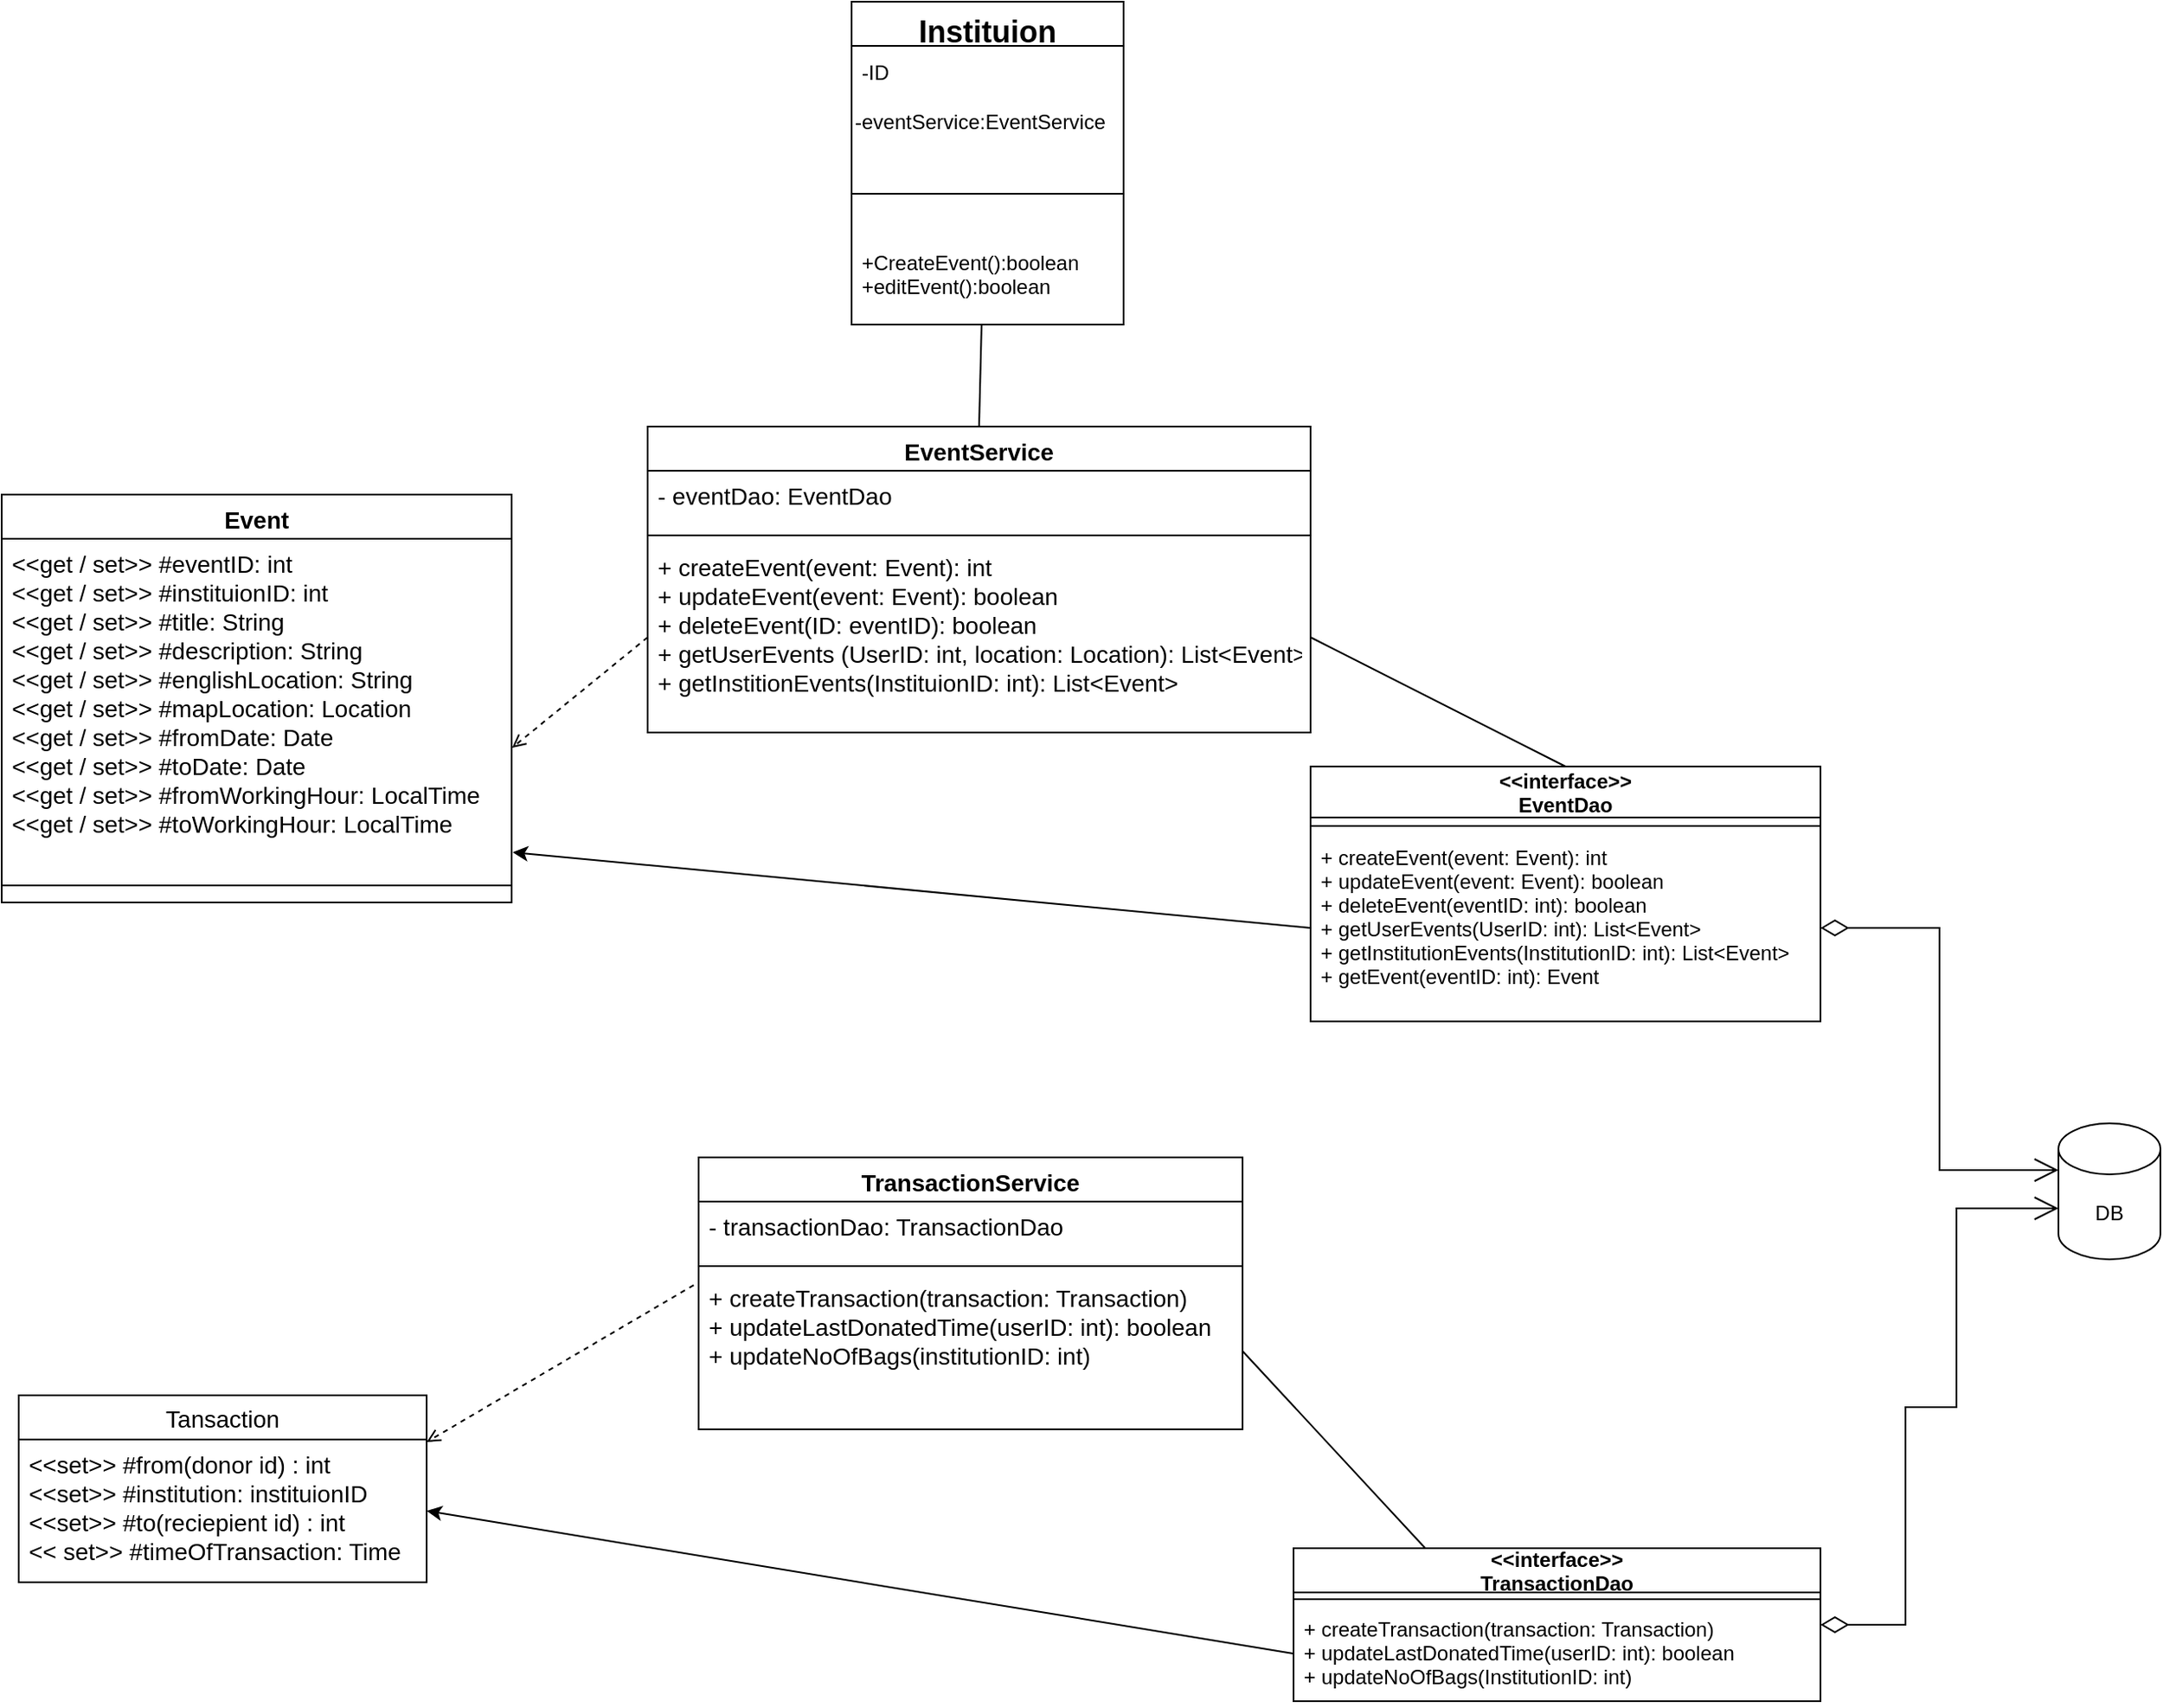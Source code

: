 <mxfile>
    <diagram id="JFFtvGdBms1kCDurncL_" name="Page-1">
        <mxGraphModel dx="690" dy="549" grid="1" gridSize="10" guides="1" tooltips="1" connect="1" arrows="1" fold="1" page="1" pageScale="1" pageWidth="850" pageHeight="1100" math="0" shadow="0">
            <root>
                <mxCell id="0"/>
                <mxCell id="1" parent="0"/>
                <mxCell id="7" value="Event" style="swimlane;fontStyle=1;align=center;verticalAlign=top;childLayout=stackLayout;horizontal=1;startSize=26;horizontalStack=0;resizeParent=1;resizeParentMax=0;resizeLast=0;collapsible=1;marginBottom=0;fontSize=14;" parent="1" vertex="1">
                    <mxGeometry y="300" width="300" height="240" as="geometry"/>
                </mxCell>
                <mxCell id="8" value="&lt;&lt;get / set&gt;&gt; #eventID: int&#10;&lt;&lt;get / set&gt;&gt; #instituionID: int&#10;&lt;&lt;get / set&gt;&gt; #title: String&#10;&lt;&lt;get / set&gt;&gt; #description: String&#10;&lt;&lt;get / set&gt;&gt; #englishLocation: String&#10;&lt;&lt;get / set&gt;&gt; #mapLocation: Location&#10;&lt;&lt;get / set&gt;&gt; #fromDate: Date&#10;&lt;&lt;get / set&gt;&gt; #toDate: Date&#10;&lt;&lt;get / set&gt;&gt; #fromWorkingHour: LocalTime&#10;&lt;&lt;get / set&gt;&gt; #toWorkingHour: LocalTime&#10;" style="text;strokeColor=none;fillColor=none;align=left;verticalAlign=top;spacingLeft=4;spacingRight=4;overflow=hidden;rotatable=0;points=[[0,0.5],[1,0.5]];portConstraint=eastwest;fontSize=14;" parent="7" vertex="1">
                    <mxGeometry y="26" width="300" height="194" as="geometry"/>
                </mxCell>
                <mxCell id="9" value="" style="line;strokeWidth=1;fillColor=none;align=left;verticalAlign=middle;spacingTop=-1;spacingLeft=3;spacingRight=3;rotatable=0;labelPosition=right;points=[];portConstraint=eastwest;" parent="7" vertex="1">
                    <mxGeometry y="220" width="300" height="20" as="geometry"/>
                </mxCell>
                <mxCell id="fqxu1SJbFrn7Zud5HkEr-159" style="edgeStyle=none;html=1;exitX=0.5;exitY=0;exitDx=0;exitDy=0;entryX=0.478;entryY=0.99;entryDx=0;entryDy=0;entryPerimeter=0;fontSize=14;endArrow=none;endFill=0;startArrow=none;startFill=0;" parent="1" source="53" target="78" edge="1">
                    <mxGeometry relative="1" as="geometry"/>
                </mxCell>
                <mxCell id="53" value="EventService" style="swimlane;fontStyle=1;align=center;verticalAlign=top;childLayout=stackLayout;horizontal=1;startSize=26;horizontalStack=0;resizeParent=1;resizeParentMax=0;resizeLast=0;collapsible=1;marginBottom=0;fontSize=14;" parent="1" vertex="1">
                    <mxGeometry x="380" y="260" width="390" height="180" as="geometry"/>
                </mxCell>
                <mxCell id="54" value="- eventDao: EventDao" style="text;strokeColor=none;fillColor=none;align=left;verticalAlign=top;spacingLeft=4;spacingRight=4;overflow=hidden;rotatable=0;points=[[0,0.5],[1,0.5]];portConstraint=eastwest;fontSize=14;" parent="53" vertex="1">
                    <mxGeometry y="26" width="390" height="34" as="geometry"/>
                </mxCell>
                <mxCell id="55" value="" style="line;strokeWidth=1;fillColor=none;align=left;verticalAlign=middle;spacingTop=-1;spacingLeft=3;spacingRight=3;rotatable=0;labelPosition=right;points=[];portConstraint=eastwest;fontSize=14;" parent="53" vertex="1">
                    <mxGeometry y="60" width="390" height="8" as="geometry"/>
                </mxCell>
                <mxCell id="56" value="+ createEvent(event: Event): int&#10;+ updateEvent(event: Event): boolean&#10;+ deleteEvent(ID: eventID): boolean&#10;+ getUserEvents (UserID: int, location: Location): List&lt;Event&gt;&#10;+ getInstitionEvents(InstituionID: int): List&lt;Event&gt;" style="text;strokeColor=none;fillColor=none;align=left;verticalAlign=top;spacingLeft=4;spacingRight=4;overflow=hidden;rotatable=0;points=[[0,0.5],[1,0.5]];portConstraint=eastwest;fontSize=14;" parent="53" vertex="1">
                    <mxGeometry y="68" width="390" height="112" as="geometry"/>
                </mxCell>
                <mxCell id="64" value="&lt;&lt;interface&gt;&gt;&#10;EventDao" style="swimlane;fontStyle=1;align=center;verticalAlign=middle;childLayout=stackLayout;horizontal=1;startSize=30;horizontalStack=0;resizeParent=1;resizeParentMax=0;resizeLast=0;collapsible=1;marginBottom=0;" parent="1" vertex="1">
                    <mxGeometry x="770" y="460" width="300" height="150" as="geometry"/>
                </mxCell>
                <mxCell id="65" value="" style="line;strokeWidth=1;fillColor=none;align=left;verticalAlign=middle;spacingTop=-1;spacingLeft=3;spacingRight=3;rotatable=0;labelPosition=right;points=[];portConstraint=eastwest;" parent="64" vertex="1">
                    <mxGeometry y="30" width="300" height="10" as="geometry"/>
                </mxCell>
                <mxCell id="66" value="+ createEvent(event: Event): int&#10;+ updateEvent(event: Event): boolean&#10;+ deleteEvent(eventID: int): boolean&#10;+ getUserEvents(UserID: int): List&lt;Event&gt;&#10;+ getInstitutionEvents(InstitutionID: int): List&lt;Event&gt;&#10;+ getEvent(eventID: int): Event&#10;" style="text;strokeColor=none;fillColor=none;align=left;verticalAlign=top;spacingLeft=4;spacingRight=4;overflow=hidden;rotatable=0;points=[[0,0.5],[1,0.5]];portConstraint=eastwest;" parent="64" vertex="1">
                    <mxGeometry y="40" width="300" height="110" as="geometry"/>
                </mxCell>
                <mxCell id="75" value="Instituion" style="swimlane;fontStyle=1;align=center;verticalAlign=top;childLayout=stackLayout;horizontal=1;startSize=26;horizontalStack=0;resizeParent=1;resizeParentMax=0;resizeLast=0;collapsible=1;marginBottom=0;fontSize=18;" parent="1" vertex="1">
                    <mxGeometry x="500" y="10" width="160" height="190" as="geometry"/>
                </mxCell>
                <mxCell id="79" value="-ID" style="text;strokeColor=none;fillColor=none;align=left;verticalAlign=middle;spacingLeft=4;spacingRight=4;overflow=hidden;points=[[0,0.5],[1,0.5]];portConstraint=eastwest;rotatable=0;" parent="75" vertex="1">
                    <mxGeometry y="26" width="160" height="30" as="geometry"/>
                </mxCell>
                <mxCell id="80" value="-eventService:EventService" style="text;html=1;strokeColor=none;fillColor=none;align=left;verticalAlign=middle;whiteSpace=wrap;rounded=0;" parent="75" vertex="1">
                    <mxGeometry y="56" width="160" height="30" as="geometry"/>
                </mxCell>
                <mxCell id="77" value="" style="line;strokeWidth=1;fillColor=none;align=left;verticalAlign=middle;spacingTop=-1;spacingLeft=3;spacingRight=3;rotatable=0;labelPosition=right;points=[];portConstraint=eastwest;fontSize=18;" parent="75" vertex="1">
                    <mxGeometry y="86" width="160" height="54" as="geometry"/>
                </mxCell>
                <mxCell id="78" value="+CreateEvent():boolean&#10;+editEvent():boolean" style="text;strokeColor=none;fillColor=none;align=left;verticalAlign=top;spacingLeft=4;spacingRight=4;overflow=hidden;rotatable=0;points=[[0,0.5],[1,0.5]];portConstraint=eastwest;fontSize=12;" parent="75" vertex="1">
                    <mxGeometry y="140" width="160" height="50" as="geometry"/>
                </mxCell>
                <mxCell id="105" value="&lt;&lt;interface&gt;&gt;&#10;TransactionDao" style="swimlane;fontStyle=1;align=center;verticalAlign=middle;childLayout=stackLayout;horizontal=1;startSize=26;horizontalStack=0;resizeParent=1;resizeParentMax=0;resizeLast=0;collapsible=1;marginBottom=0;" parent="1" vertex="1">
                    <mxGeometry x="760" y="920" width="310" height="90" as="geometry"/>
                </mxCell>
                <mxCell id="106" value="" style="line;strokeWidth=1;fillColor=none;align=left;verticalAlign=middle;spacingTop=-1;spacingLeft=3;spacingRight=3;rotatable=0;labelPosition=right;points=[];portConstraint=eastwest;" parent="105" vertex="1">
                    <mxGeometry y="26" width="310" height="8" as="geometry"/>
                </mxCell>
                <mxCell id="107" value="+ createTransaction(transaction: Transaction)&#10;+ updateLastDonatedTime(userID: int): boolean&#10;+ updateNoOfBags(InstitutionID: int) " style="text;strokeColor=none;fillColor=none;align=left;verticalAlign=top;spacingLeft=4;spacingRight=4;overflow=hidden;rotatable=0;points=[[0,0.5],[1,0.5]];portConstraint=eastwest;" parent="105" vertex="1">
                    <mxGeometry y="34" width="310" height="56" as="geometry"/>
                </mxCell>
                <mxCell id="126" style="edgeStyle=none;html=1;exitX=0.5;exitY=0;exitDx=0;exitDy=0;fontSize=14;endArrow=none;endFill=0;entryX=1;entryY=0.5;entryDx=0;entryDy=0;" parent="1" source="64" target="56" edge="1">
                    <mxGeometry relative="1" as="geometry"/>
                </mxCell>
                <mxCell id="142" value="Tansaction" style="swimlane;fontStyle=0;childLayout=stackLayout;horizontal=1;startSize=26;fillColor=none;horizontalStack=0;resizeParent=1;resizeParentMax=0;resizeLast=0;collapsible=1;marginBottom=0;fontSize=14;" parent="1" vertex="1">
                    <mxGeometry x="10" y="830" width="240" height="110" as="geometry"/>
                </mxCell>
                <mxCell id="145" value="&lt;&lt;set&gt;&gt; #from(donor id) : int &#10;&lt;&lt;set&gt;&gt; #institution: instituionID&#10;&lt;&lt;set&gt;&gt; #to(reciepient id) : int&#10;&lt;&lt; set&gt;&gt; #timeOfTransaction: Time&#10;" style="text;strokeColor=none;fillColor=none;align=left;verticalAlign=top;spacingLeft=4;spacingRight=4;overflow=hidden;rotatable=0;points=[[0,0.5],[1,0.5]];portConstraint=eastwest;fontSize=14;" parent="142" vertex="1">
                    <mxGeometry y="26" width="240" height="84" as="geometry"/>
                </mxCell>
                <mxCell id="154" value="TransactionService" style="swimlane;fontStyle=1;align=center;verticalAlign=top;childLayout=stackLayout;horizontal=1;startSize=26;horizontalStack=0;resizeParent=1;resizeParentMax=0;resizeLast=0;collapsible=1;marginBottom=0;fontSize=14;" parent="1" vertex="1">
                    <mxGeometry x="410" y="690" width="320" height="160" as="geometry"/>
                </mxCell>
                <mxCell id="155" value="- transactionDao: TransactionDao&#10;" style="text;strokeColor=none;fillColor=none;align=left;verticalAlign=top;spacingLeft=4;spacingRight=4;overflow=hidden;rotatable=0;points=[[0,0.5],[1,0.5]];portConstraint=eastwest;fontSize=14;" parent="154" vertex="1">
                    <mxGeometry y="26" width="320" height="34" as="geometry"/>
                </mxCell>
                <mxCell id="156" value="" style="line;strokeWidth=1;fillColor=none;align=left;verticalAlign=middle;spacingTop=-1;spacingLeft=3;spacingRight=3;rotatable=0;labelPosition=right;points=[];portConstraint=eastwest;fontSize=14;" parent="154" vertex="1">
                    <mxGeometry y="60" width="320" height="8" as="geometry"/>
                </mxCell>
                <mxCell id="157" value="+ createTransaction(transaction: Transaction)&#10;+ updateLastDonatedTime(userID: int): boolean&#10;+ updateNoOfBags(institutionID: int) " style="text;strokeColor=none;fillColor=none;align=left;verticalAlign=top;spacingLeft=4;spacingRight=4;overflow=hidden;rotatable=0;points=[[0,0.5],[1,0.5]];portConstraint=eastwest;fontSize=14;" parent="154" vertex="1">
                    <mxGeometry y="68" width="320" height="92" as="geometry"/>
                </mxCell>
                <mxCell id="T5lEegtDsJeZQ5K3YUQ6-162" style="edgeStyle=none;html=1;exitX=1;exitY=0.5;exitDx=0;exitDy=0;entryX=0.25;entryY=0;entryDx=0;entryDy=0;fontSize=14;endArrow=none;endFill=0;" parent="1" source="157" target="105" edge="1">
                    <mxGeometry relative="1" as="geometry"/>
                </mxCell>
                <mxCell id="eotIb6DFzLrQLpkZFVwQ-158" style="edgeStyle=none;html=1;exitX=-0.009;exitY=0.078;exitDx=0;exitDy=0;fontSize=18;exitPerimeter=0;endArrow=open;endFill=0;dashed=1;entryX=1;entryY=0.25;entryDx=0;entryDy=0;" parent="1" source="157" target="142" edge="1">
                    <mxGeometry relative="1" as="geometry">
                        <mxPoint x="380.0" y="906.31" as="sourcePoint"/>
                        <mxPoint x="279.76" y="900" as="targetPoint"/>
                    </mxGeometry>
                </mxCell>
                <mxCell id="fqxu1SJbFrn7Zud5HkEr-158" style="edgeStyle=none;html=1;exitX=0;exitY=0.5;exitDx=0;exitDy=0;entryX=1.001;entryY=0.634;entryDx=0;entryDy=0;entryPerimeter=0;fontSize=14;endArrow=open;endFill=0;dashed=1;" parent="1" source="56" target="8" edge="1">
                    <mxGeometry relative="1" as="geometry"/>
                </mxCell>
                <mxCell id="TIpsmVgg8M8zj8PtaqTB-157" style="edgeStyle=none;html=1;exitX=0;exitY=0.5;exitDx=0;exitDy=0;entryX=1;entryY=0.5;entryDx=0;entryDy=0;" edge="1" parent="1" source="107" target="145">
                    <mxGeometry relative="1" as="geometry"/>
                </mxCell>
                <mxCell id="TIpsmVgg8M8zj8PtaqTB-158" style="edgeStyle=none;html=1;exitX=0;exitY=0.5;exitDx=0;exitDy=0;entryX=1.002;entryY=0.951;entryDx=0;entryDy=0;entryPerimeter=0;" edge="1" parent="1" source="66" target="8">
                    <mxGeometry relative="1" as="geometry"/>
                </mxCell>
                <mxCell id="FwXcf8l_b5_wPm-adPN4-157" value="DB" style="shape=cylinder3;whiteSpace=wrap;html=1;boundedLbl=1;backgroundOutline=1;size=15;" vertex="1" parent="1">
                    <mxGeometry x="1210" y="670" width="60" height="80" as="geometry"/>
                </mxCell>
                <mxCell id="FwXcf8l_b5_wPm-adPN4-160" value="" style="endArrow=open;html=1;endSize=12;startArrow=diamondThin;startSize=14;startFill=0;edgeStyle=orthogonalEdgeStyle;align=left;verticalAlign=bottom;rounded=0;exitX=1;exitY=0.5;exitDx=0;exitDy=0;entryX=0;entryY=0;entryDx=0;entryDy=27.5;entryPerimeter=0;" edge="1" parent="1" source="66" target="FwXcf8l_b5_wPm-adPN4-157">
                    <mxGeometry x="1" y="177" relative="1" as="geometry">
                        <mxPoint x="1010" y="660" as="sourcePoint"/>
                        <mxPoint x="1040" y="670" as="targetPoint"/>
                        <mxPoint x="-57" y="130" as="offset"/>
                    </mxGeometry>
                </mxCell>
                <mxCell id="FwXcf8l_b5_wPm-adPN4-161" value="" style="endArrow=open;html=1;endSize=12;startArrow=diamondThin;startSize=14;startFill=0;edgeStyle=orthogonalEdgeStyle;align=left;verticalAlign=bottom;rounded=0;exitX=1;exitY=0.5;exitDx=0;exitDy=0;" edge="1" parent="1" source="105">
                    <mxGeometry x="1" y="177" relative="1" as="geometry">
                        <mxPoint x="1090" y="940" as="sourcePoint"/>
                        <mxPoint x="1210" y="720" as="targetPoint"/>
                        <mxPoint x="-57" y="130" as="offset"/>
                        <Array as="points">
                            <mxPoint x="1120" y="965"/>
                            <mxPoint x="1120" y="837"/>
                            <mxPoint x="1150" y="837"/>
                            <mxPoint x="1150" y="720"/>
                        </Array>
                    </mxGeometry>
                </mxCell>
            </root>
        </mxGraphModel>
    </diagram>
    <diagram id="mxBNa6fx7uLhi-VjpEai" name="CRC">
        <mxGraphModel dx="767" dy="610" grid="1" gridSize="10" guides="1" tooltips="1" connect="1" arrows="1" fold="1" page="1" pageScale="1" pageWidth="850" pageHeight="1100" math="0" shadow="0">
            <root>
                <mxCell id="SCy3Kb6sFU_jo6mRdR9g-0"/>
                <mxCell id="SCy3Kb6sFU_jo6mRdR9g-1" parent="SCy3Kb6sFU_jo6mRdR9g-0"/>
                <mxCell id="v3nUyzFjNRCTzx370uGw-0" value="Event" style="shape=table;startSize=30;container=1;collapsible=1;childLayout=tableLayout;fixedRows=1;rowLines=0;fontStyle=1;align=center;resizeLast=1;" vertex="1" parent="SCy3Kb6sFU_jo6mRdR9g-1">
                    <mxGeometry x="40" y="110" width="220" height="360" as="geometry"/>
                </mxCell>
                <mxCell id="v3nUyzFjNRCTzx370uGw-1" value="" style="shape=tableRow;horizontal=0;startSize=0;swimlaneHead=0;swimlaneBody=0;fillColor=none;collapsible=0;dropTarget=0;points=[[0,0.5],[1,0.5]];portConstraint=eastwest;top=0;left=0;right=0;bottom=1;" vertex="1" parent="v3nUyzFjNRCTzx370uGw-0">
                    <mxGeometry y="30" width="220" height="30" as="geometry"/>
                </mxCell>
                <mxCell id="v3nUyzFjNRCTzx370uGw-2" value="Attributes" style="shape=partialRectangle;connectable=0;fillColor=none;top=0;left=0;bottom=0;right=0;fontStyle=1;overflow=hidden;" vertex="1" parent="v3nUyzFjNRCTzx370uGw-1">
                    <mxGeometry width="110" height="30" as="geometry">
                        <mxRectangle width="110" height="30" as="alternateBounds"/>
                    </mxGeometry>
                </mxCell>
                <mxCell id="v3nUyzFjNRCTzx370uGw-3" value="Collaborations" style="shape=partialRectangle;connectable=0;fillColor=none;top=0;left=0;bottom=0;right=0;align=left;spacingLeft=6;fontStyle=1;overflow=hidden;" vertex="1" parent="v3nUyzFjNRCTzx370uGw-1">
                    <mxGeometry x="110" width="110" height="30" as="geometry">
                        <mxRectangle width="110" height="30" as="alternateBounds"/>
                    </mxGeometry>
                </mxCell>
                <mxCell id="v3nUyzFjNRCTzx370uGw-4" value="" style="shape=tableRow;horizontal=0;startSize=0;swimlaneHead=0;swimlaneBody=0;fillColor=none;collapsible=0;dropTarget=0;points=[[0,0.5],[1,0.5]];portConstraint=eastwest;top=0;left=0;right=0;bottom=0;" vertex="1" parent="v3nUyzFjNRCTzx370uGw-0">
                    <mxGeometry y="60" width="220" height="30" as="geometry"/>
                </mxCell>
                <mxCell id="v3nUyzFjNRCTzx370uGw-5" value="eventID" style="shape=partialRectangle;connectable=0;fillColor=none;top=0;left=0;bottom=0;right=0;editable=1;overflow=hidden;" vertex="1" parent="v3nUyzFjNRCTzx370uGw-4">
                    <mxGeometry width="110" height="30" as="geometry">
                        <mxRectangle width="110" height="30" as="alternateBounds"/>
                    </mxGeometry>
                </mxCell>
                <mxCell id="v3nUyzFjNRCTzx370uGw-6" value="" style="shape=partialRectangle;connectable=0;fillColor=none;top=0;left=0;bottom=0;right=0;align=left;spacingLeft=6;overflow=hidden;" vertex="1" parent="v3nUyzFjNRCTzx370uGw-4">
                    <mxGeometry x="110" width="110" height="30" as="geometry">
                        <mxRectangle width="110" height="30" as="alternateBounds"/>
                    </mxGeometry>
                </mxCell>
                <mxCell id="v3nUyzFjNRCTzx370uGw-7" value="" style="shape=tableRow;horizontal=0;startSize=0;swimlaneHead=0;swimlaneBody=0;fillColor=none;collapsible=0;dropTarget=0;points=[[0,0.5],[1,0.5]];portConstraint=eastwest;top=0;left=0;right=0;bottom=0;" vertex="1" parent="v3nUyzFjNRCTzx370uGw-0">
                    <mxGeometry y="90" width="220" height="30" as="geometry"/>
                </mxCell>
                <mxCell id="v3nUyzFjNRCTzx370uGw-8" value="institutionID" style="shape=partialRectangle;connectable=0;fillColor=none;top=0;left=0;bottom=0;right=0;editable=1;overflow=hidden;" vertex="1" parent="v3nUyzFjNRCTzx370uGw-7">
                    <mxGeometry width="110" height="30" as="geometry">
                        <mxRectangle width="110" height="30" as="alternateBounds"/>
                    </mxGeometry>
                </mxCell>
                <mxCell id="v3nUyzFjNRCTzx370uGw-9" value="" style="shape=partialRectangle;connectable=0;fillColor=none;top=0;left=0;bottom=0;right=0;align=left;spacingLeft=6;overflow=hidden;" vertex="1" parent="v3nUyzFjNRCTzx370uGw-7">
                    <mxGeometry x="110" width="110" height="30" as="geometry">
                        <mxRectangle width="110" height="30" as="alternateBounds"/>
                    </mxGeometry>
                </mxCell>
                <mxCell id="v3nUyzFjNRCTzx370uGw-10" value="" style="shape=partialRectangle;collapsible=0;dropTarget=0;pointerEvents=0;fillColor=none;top=0;left=0;bottom=0;right=0;points=[[0,0.5],[1,0.5]];portConstraint=eastwest;fontSize=11;" vertex="1" parent="v3nUyzFjNRCTzx370uGw-0">
                    <mxGeometry y="120" width="220" height="30" as="geometry"/>
                </mxCell>
                <mxCell id="v3nUyzFjNRCTzx370uGw-11" value="title" style="shape=partialRectangle;connectable=0;fillColor=none;top=0;left=0;bottom=0;right=0;editable=1;overflow=hidden;fontSize=11;" vertex="1" parent="v3nUyzFjNRCTzx370uGw-10">
                    <mxGeometry width="110" height="30" as="geometry">
                        <mxRectangle width="110" height="30" as="alternateBounds"/>
                    </mxGeometry>
                </mxCell>
                <mxCell id="v3nUyzFjNRCTzx370uGw-12" value="" style="shape=partialRectangle;connectable=0;fillColor=none;top=0;left=0;bottom=0;right=0;align=left;spacingLeft=6;overflow=hidden;fontSize=11;" vertex="1" parent="v3nUyzFjNRCTzx370uGw-10">
                    <mxGeometry x="110" width="110" height="30" as="geometry">
                        <mxRectangle width="110" height="30" as="alternateBounds"/>
                    </mxGeometry>
                </mxCell>
                <mxCell id="v3nUyzFjNRCTzx370uGw-13" value="" style="shape=tableRow;horizontal=0;startSize=0;swimlaneHead=0;swimlaneBody=0;fillColor=none;collapsible=0;dropTarget=0;points=[[0,0.5],[1,0.5]];portConstraint=eastwest;top=0;left=0;right=0;bottom=0;" vertex="1" parent="v3nUyzFjNRCTzx370uGw-0">
                    <mxGeometry y="150" width="220" height="30" as="geometry"/>
                </mxCell>
                <mxCell id="v3nUyzFjNRCTzx370uGw-14" value="description" style="shape=partialRectangle;connectable=0;fillColor=none;top=0;left=0;bottom=0;right=0;editable=1;overflow=hidden;" vertex="1" parent="v3nUyzFjNRCTzx370uGw-13">
                    <mxGeometry width="110" height="30" as="geometry">
                        <mxRectangle width="110" height="30" as="alternateBounds"/>
                    </mxGeometry>
                </mxCell>
                <mxCell id="v3nUyzFjNRCTzx370uGw-15" value="" style="shape=partialRectangle;connectable=0;fillColor=none;top=0;left=0;bottom=0;right=0;align=left;spacingLeft=6;overflow=hidden;" vertex="1" parent="v3nUyzFjNRCTzx370uGw-13">
                    <mxGeometry x="110" width="110" height="30" as="geometry">
                        <mxRectangle width="110" height="30" as="alternateBounds"/>
                    </mxGeometry>
                </mxCell>
                <mxCell id="v3nUyzFjNRCTzx370uGw-16" value="" style="shape=partialRectangle;collapsible=0;dropTarget=0;pointerEvents=0;fillColor=none;top=0;left=0;bottom=1;right=0;points=[[0,0.5],[1,0.5]];portConstraint=eastwest;" vertex="1" parent="v3nUyzFjNRCTzx370uGw-0">
                    <mxGeometry y="180" width="220" height="30" as="geometry"/>
                </mxCell>
                <mxCell id="v3nUyzFjNRCTzx370uGw-17" value="englishLocation" style="shape=partialRectangle;connectable=0;fillColor=none;top=0;left=0;bottom=0;right=0;fontStyle=1;overflow=hidden;" vertex="1" parent="v3nUyzFjNRCTzx370uGw-16">
                    <mxGeometry width="110" height="30" as="geometry">
                        <mxRectangle width="110" height="30" as="alternateBounds"/>
                    </mxGeometry>
                </mxCell>
                <mxCell id="v3nUyzFjNRCTzx370uGw-18" value="" style="shape=partialRectangle;connectable=0;fillColor=none;top=0;left=0;bottom=0;right=0;align=left;spacingLeft=6;fontStyle=5;overflow=hidden;" vertex="1" parent="v3nUyzFjNRCTzx370uGw-16">
                    <mxGeometry x="110" width="110" height="30" as="geometry">
                        <mxRectangle width="110" height="30" as="alternateBounds"/>
                    </mxGeometry>
                </mxCell>
                <mxCell id="v3nUyzFjNRCTzx370uGw-19" value="" style="shape=partialRectangle;collapsible=0;dropTarget=0;pointerEvents=0;fillColor=none;top=0;left=0;bottom=1;right=0;points=[[0,0.5],[1,0.5]];portConstraint=eastwest;" vertex="1" parent="v3nUyzFjNRCTzx370uGw-0">
                    <mxGeometry y="210" width="220" height="30" as="geometry"/>
                </mxCell>
                <mxCell id="v3nUyzFjNRCTzx370uGw-20" value="mapLocation" style="shape=partialRectangle;connectable=0;fillColor=none;top=0;left=0;bottom=0;right=0;fontStyle=1;overflow=hidden;" vertex="1" parent="v3nUyzFjNRCTzx370uGw-19">
                    <mxGeometry width="110" height="30" as="geometry">
                        <mxRectangle width="110" height="30" as="alternateBounds"/>
                    </mxGeometry>
                </mxCell>
                <mxCell id="v3nUyzFjNRCTzx370uGw-21" value="" style="shape=partialRectangle;connectable=0;fillColor=none;top=0;left=0;bottom=0;right=0;align=left;spacingLeft=6;fontStyle=5;overflow=hidden;" vertex="1" parent="v3nUyzFjNRCTzx370uGw-19">
                    <mxGeometry x="110" width="110" height="30" as="geometry">
                        <mxRectangle width="110" height="30" as="alternateBounds"/>
                    </mxGeometry>
                </mxCell>
                <mxCell id="v3nUyzFjNRCTzx370uGw-22" value="" style="shape=partialRectangle;collapsible=0;dropTarget=0;pointerEvents=0;fillColor=none;top=0;left=0;bottom=1;right=0;points=[[0,0.5],[1,0.5]];portConstraint=eastwest;" vertex="1" parent="v3nUyzFjNRCTzx370uGw-0">
                    <mxGeometry y="240" width="220" height="30" as="geometry"/>
                </mxCell>
                <mxCell id="v3nUyzFjNRCTzx370uGw-23" value="fromDate" style="shape=partialRectangle;connectable=0;fillColor=none;top=0;left=0;bottom=0;right=0;fontStyle=1;overflow=hidden;" vertex="1" parent="v3nUyzFjNRCTzx370uGw-22">
                    <mxGeometry width="110" height="30" as="geometry">
                        <mxRectangle width="110" height="30" as="alternateBounds"/>
                    </mxGeometry>
                </mxCell>
                <mxCell id="v3nUyzFjNRCTzx370uGw-24" value="" style="shape=partialRectangle;connectable=0;fillColor=none;top=0;left=0;bottom=0;right=0;align=left;spacingLeft=6;fontStyle=5;overflow=hidden;" vertex="1" parent="v3nUyzFjNRCTzx370uGw-22">
                    <mxGeometry x="110" width="110" height="30" as="geometry">
                        <mxRectangle width="110" height="30" as="alternateBounds"/>
                    </mxGeometry>
                </mxCell>
                <mxCell id="v3nUyzFjNRCTzx370uGw-25" value="" style="shape=partialRectangle;collapsible=0;dropTarget=0;pointerEvents=0;fillColor=none;top=0;left=0;bottom=1;right=0;points=[[0,0.5],[1,0.5]];portConstraint=eastwest;" vertex="1" parent="v3nUyzFjNRCTzx370uGw-0">
                    <mxGeometry y="270" width="220" height="30" as="geometry"/>
                </mxCell>
                <mxCell id="v3nUyzFjNRCTzx370uGw-26" value="toDate" style="shape=partialRectangle;connectable=0;fillColor=none;top=0;left=0;bottom=0;right=0;fontStyle=1;overflow=hidden;" vertex="1" parent="v3nUyzFjNRCTzx370uGw-25">
                    <mxGeometry width="110" height="30" as="geometry">
                        <mxRectangle width="110" height="30" as="alternateBounds"/>
                    </mxGeometry>
                </mxCell>
                <mxCell id="v3nUyzFjNRCTzx370uGw-27" value="" style="shape=partialRectangle;connectable=0;fillColor=none;top=0;left=0;bottom=0;right=0;align=left;spacingLeft=6;fontStyle=5;overflow=hidden;" vertex="1" parent="v3nUyzFjNRCTzx370uGw-25">
                    <mxGeometry x="110" width="110" height="30" as="geometry">
                        <mxRectangle width="110" height="30" as="alternateBounds"/>
                    </mxGeometry>
                </mxCell>
                <mxCell id="v3nUyzFjNRCTzx370uGw-28" value="" style="shape=partialRectangle;collapsible=0;dropTarget=0;pointerEvents=0;fillColor=none;top=0;left=0;bottom=1;right=0;points=[[0,0.5],[1,0.5]];portConstraint=eastwest;" vertex="1" parent="v3nUyzFjNRCTzx370uGw-0">
                    <mxGeometry y="300" width="220" height="30" as="geometry"/>
                </mxCell>
                <mxCell id="v3nUyzFjNRCTzx370uGw-29" value="fromWorkingHour" style="shape=partialRectangle;connectable=0;fillColor=none;top=0;left=0;bottom=0;right=0;fontStyle=1;overflow=hidden;" vertex="1" parent="v3nUyzFjNRCTzx370uGw-28">
                    <mxGeometry width="110" height="30" as="geometry">
                        <mxRectangle width="110" height="30" as="alternateBounds"/>
                    </mxGeometry>
                </mxCell>
                <mxCell id="v3nUyzFjNRCTzx370uGw-30" value="" style="shape=partialRectangle;connectable=0;fillColor=none;top=0;left=0;bottom=0;right=0;align=left;spacingLeft=6;fontStyle=5;overflow=hidden;" vertex="1" parent="v3nUyzFjNRCTzx370uGw-28">
                    <mxGeometry x="110" width="110" height="30" as="geometry">
                        <mxRectangle width="110" height="30" as="alternateBounds"/>
                    </mxGeometry>
                </mxCell>
                <mxCell id="v3nUyzFjNRCTzx370uGw-31" value="" style="shape=partialRectangle;collapsible=0;dropTarget=0;pointerEvents=0;fillColor=none;top=0;left=0;bottom=1;right=0;points=[[0,0.5],[1,0.5]];portConstraint=eastwest;" vertex="1" parent="v3nUyzFjNRCTzx370uGw-0">
                    <mxGeometry y="330" width="220" height="30" as="geometry"/>
                </mxCell>
                <mxCell id="v3nUyzFjNRCTzx370uGw-32" value="toWorkingHour" style="shape=partialRectangle;connectable=0;fillColor=none;top=0;left=0;bottom=0;right=0;fontStyle=1;overflow=hidden;" vertex="1" parent="v3nUyzFjNRCTzx370uGw-31">
                    <mxGeometry width="110" height="30" as="geometry">
                        <mxRectangle width="110" height="30" as="alternateBounds"/>
                    </mxGeometry>
                </mxCell>
                <mxCell id="v3nUyzFjNRCTzx370uGw-33" value="" style="shape=partialRectangle;connectable=0;fillColor=none;top=0;left=0;bottom=0;right=0;align=left;spacingLeft=6;fontStyle=5;overflow=hidden;" vertex="1" parent="v3nUyzFjNRCTzx370uGw-31">
                    <mxGeometry x="110" width="110" height="30" as="geometry">
                        <mxRectangle width="110" height="30" as="alternateBounds"/>
                    </mxGeometry>
                </mxCell>
                <mxCell id="qr2iNxd8oPHYyAbS_WZt-0" value="Transaction" style="shape=table;startSize=30;container=1;collapsible=1;childLayout=tableLayout;fixedRows=1;rowLines=0;fontStyle=1;align=center;resizeLast=1;" vertex="1" parent="SCy3Kb6sFU_jo6mRdR9g-1">
                    <mxGeometry x="320" y="110" width="210" height="180" as="geometry"/>
                </mxCell>
                <mxCell id="qr2iNxd8oPHYyAbS_WZt-1" value="" style="shape=tableRow;horizontal=0;startSize=0;swimlaneHead=0;swimlaneBody=0;fillColor=none;collapsible=0;dropTarget=0;points=[[0,0.5],[1,0.5]];portConstraint=eastwest;top=0;left=0;right=0;bottom=1;" vertex="1" parent="qr2iNxd8oPHYyAbS_WZt-0">
                    <mxGeometry y="30" width="210" height="30" as="geometry"/>
                </mxCell>
                <mxCell id="qr2iNxd8oPHYyAbS_WZt-2" value="Attributes" style="shape=partialRectangle;connectable=0;fillColor=none;top=0;left=0;bottom=0;right=0;fontStyle=1;overflow=hidden;" vertex="1" parent="qr2iNxd8oPHYyAbS_WZt-1">
                    <mxGeometry width="110" height="30" as="geometry">
                        <mxRectangle width="110" height="30" as="alternateBounds"/>
                    </mxGeometry>
                </mxCell>
                <mxCell id="qr2iNxd8oPHYyAbS_WZt-3" value="Collaborations" style="shape=partialRectangle;connectable=0;fillColor=none;top=0;left=0;bottom=0;right=0;align=left;spacingLeft=6;fontStyle=1;overflow=hidden;" vertex="1" parent="qr2iNxd8oPHYyAbS_WZt-1">
                    <mxGeometry x="110" width="100" height="30" as="geometry">
                        <mxRectangle width="100" height="30" as="alternateBounds"/>
                    </mxGeometry>
                </mxCell>
                <mxCell id="qr2iNxd8oPHYyAbS_WZt-4" value="" style="shape=tableRow;horizontal=0;startSize=0;swimlaneHead=0;swimlaneBody=0;fillColor=none;collapsible=0;dropTarget=0;points=[[0,0.5],[1,0.5]];portConstraint=eastwest;top=0;left=0;right=0;bottom=0;" vertex="1" parent="qr2iNxd8oPHYyAbS_WZt-0">
                    <mxGeometry y="60" width="210" height="30" as="geometry"/>
                </mxCell>
                <mxCell id="qr2iNxd8oPHYyAbS_WZt-5" value="from" style="shape=partialRectangle;connectable=0;fillColor=none;top=0;left=0;bottom=0;right=0;editable=1;overflow=hidden;" vertex="1" parent="qr2iNxd8oPHYyAbS_WZt-4">
                    <mxGeometry width="110" height="30" as="geometry">
                        <mxRectangle width="110" height="30" as="alternateBounds"/>
                    </mxGeometry>
                </mxCell>
                <mxCell id="qr2iNxd8oPHYyAbS_WZt-6" value="" style="shape=partialRectangle;connectable=0;fillColor=none;top=0;left=0;bottom=0;right=0;align=left;spacingLeft=6;overflow=hidden;" vertex="1" parent="qr2iNxd8oPHYyAbS_WZt-4">
                    <mxGeometry x="110" width="100" height="30" as="geometry">
                        <mxRectangle width="100" height="30" as="alternateBounds"/>
                    </mxGeometry>
                </mxCell>
                <mxCell id="qr2iNxd8oPHYyAbS_WZt-7" value="" style="shape=tableRow;horizontal=0;startSize=0;swimlaneHead=0;swimlaneBody=0;fillColor=none;collapsible=0;dropTarget=0;points=[[0,0.5],[1,0.5]];portConstraint=eastwest;top=0;left=0;right=0;bottom=0;" vertex="1" parent="qr2iNxd8oPHYyAbS_WZt-0">
                    <mxGeometry y="90" width="210" height="30" as="geometry"/>
                </mxCell>
                <mxCell id="qr2iNxd8oPHYyAbS_WZt-8" value="institution" style="shape=partialRectangle;connectable=0;fillColor=none;top=0;left=0;bottom=0;right=0;editable=1;overflow=hidden;" vertex="1" parent="qr2iNxd8oPHYyAbS_WZt-7">
                    <mxGeometry width="110" height="30" as="geometry">
                        <mxRectangle width="110" height="30" as="alternateBounds"/>
                    </mxGeometry>
                </mxCell>
                <mxCell id="qr2iNxd8oPHYyAbS_WZt-9" value="" style="shape=partialRectangle;connectable=0;fillColor=none;top=0;left=0;bottom=0;right=0;align=left;spacingLeft=6;overflow=hidden;" vertex="1" parent="qr2iNxd8oPHYyAbS_WZt-7">
                    <mxGeometry x="110" width="100" height="30" as="geometry">
                        <mxRectangle width="100" height="30" as="alternateBounds"/>
                    </mxGeometry>
                </mxCell>
                <mxCell id="qr2iNxd8oPHYyAbS_WZt-10" value="" style="shape=partialRectangle;collapsible=0;dropTarget=0;pointerEvents=0;fillColor=none;top=0;left=0;bottom=0;right=0;points=[[0,0.5],[1,0.5]];portConstraint=eastwest;fontSize=11;" vertex="1" parent="qr2iNxd8oPHYyAbS_WZt-0">
                    <mxGeometry y="120" width="210" height="30" as="geometry"/>
                </mxCell>
                <mxCell id="qr2iNxd8oPHYyAbS_WZt-11" value="to" style="shape=partialRectangle;connectable=0;fillColor=none;top=0;left=0;bottom=0;right=0;editable=1;overflow=hidden;fontSize=11;" vertex="1" parent="qr2iNxd8oPHYyAbS_WZt-10">
                    <mxGeometry width="110" height="30" as="geometry">
                        <mxRectangle width="110" height="30" as="alternateBounds"/>
                    </mxGeometry>
                </mxCell>
                <mxCell id="qr2iNxd8oPHYyAbS_WZt-12" value="" style="shape=partialRectangle;connectable=0;fillColor=none;top=0;left=0;bottom=0;right=0;align=left;spacingLeft=6;overflow=hidden;fontSize=11;" vertex="1" parent="qr2iNxd8oPHYyAbS_WZt-10">
                    <mxGeometry x="110" width="100" height="30" as="geometry">
                        <mxRectangle width="100" height="30" as="alternateBounds"/>
                    </mxGeometry>
                </mxCell>
                <mxCell id="qr2iNxd8oPHYyAbS_WZt-13" value="" style="shape=tableRow;horizontal=0;startSize=0;swimlaneHead=0;swimlaneBody=0;fillColor=none;collapsible=0;dropTarget=0;points=[[0,0.5],[1,0.5]];portConstraint=eastwest;top=0;left=0;right=0;bottom=0;" vertex="1" parent="qr2iNxd8oPHYyAbS_WZt-0">
                    <mxGeometry y="150" width="210" height="30" as="geometry"/>
                </mxCell>
                <mxCell id="qr2iNxd8oPHYyAbS_WZt-14" value="timeOfTransaction" style="shape=partialRectangle;connectable=0;fillColor=none;top=0;left=0;bottom=0;right=0;editable=1;overflow=hidden;" vertex="1" parent="qr2iNxd8oPHYyAbS_WZt-13">
                    <mxGeometry width="110" height="30" as="geometry">
                        <mxRectangle width="110" height="30" as="alternateBounds"/>
                    </mxGeometry>
                </mxCell>
                <mxCell id="qr2iNxd8oPHYyAbS_WZt-15" value="" style="shape=partialRectangle;connectable=0;fillColor=none;top=0;left=0;bottom=0;right=0;align=left;spacingLeft=6;overflow=hidden;" vertex="1" parent="qr2iNxd8oPHYyAbS_WZt-13">
                    <mxGeometry x="110" width="100" height="30" as="geometry">
                        <mxRectangle width="100" height="30" as="alternateBounds"/>
                    </mxGeometry>
                </mxCell>
                <mxCell id="ugXiBN7A-baythJoRWFq-16" value="Transaction Service" style="shape=table;startSize=30;container=1;collapsible=1;childLayout=tableLayout;fixedRows=1;rowLines=0;fontStyle=1;align=center;resizeLast=1;" vertex="1" parent="SCy3Kb6sFU_jo6mRdR9g-1">
                    <mxGeometry x="320" y="530" width="290" height="150" as="geometry"/>
                </mxCell>
                <mxCell id="ugXiBN7A-baythJoRWFq-17" value="" style="shape=tableRow;horizontal=0;startSize=0;swimlaneHead=0;swimlaneBody=0;fillColor=none;collapsible=0;dropTarget=0;points=[[0,0.5],[1,0.5]];portConstraint=eastwest;top=0;left=0;right=0;bottom=1;" vertex="1" parent="ugXiBN7A-baythJoRWFq-16">
                    <mxGeometry y="30" width="290" height="30" as="geometry"/>
                </mxCell>
                <mxCell id="ugXiBN7A-baythJoRWFq-18" value="Responsibilities" style="shape=partialRectangle;connectable=0;fillColor=none;top=0;left=0;bottom=0;right=0;fontStyle=1;overflow=hidden;" vertex="1" parent="ugXiBN7A-baythJoRWFq-17">
                    <mxGeometry width="180" height="30" as="geometry">
                        <mxRectangle width="180" height="30" as="alternateBounds"/>
                    </mxGeometry>
                </mxCell>
                <mxCell id="ugXiBN7A-baythJoRWFq-19" value="Collaborations" style="shape=partialRectangle;connectable=0;fillColor=none;top=0;left=0;bottom=0;right=0;align=left;spacingLeft=6;fontStyle=1;overflow=hidden;" vertex="1" parent="ugXiBN7A-baythJoRWFq-17">
                    <mxGeometry x="180" width="110" height="30" as="geometry">
                        <mxRectangle width="110" height="30" as="alternateBounds"/>
                    </mxGeometry>
                </mxCell>
                <mxCell id="ugXiBN7A-baythJoRWFq-20" value="" style="shape=tableRow;horizontal=0;startSize=0;swimlaneHead=0;swimlaneBody=0;fillColor=none;collapsible=0;dropTarget=0;points=[[0,0.5],[1,0.5]];portConstraint=eastwest;top=0;left=0;right=0;bottom=0;" vertex="1" parent="ugXiBN7A-baythJoRWFq-16">
                    <mxGeometry y="60" width="290" height="30" as="geometry"/>
                </mxCell>
                <mxCell id="ugXiBN7A-baythJoRWFq-21" value="Create transaction" style="shape=partialRectangle;connectable=0;fillColor=none;top=0;left=0;bottom=0;right=0;editable=1;overflow=hidden;" vertex="1" parent="ugXiBN7A-baythJoRWFq-20">
                    <mxGeometry width="180" height="30" as="geometry">
                        <mxRectangle width="180" height="30" as="alternateBounds"/>
                    </mxGeometry>
                </mxCell>
                <mxCell id="ugXiBN7A-baythJoRWFq-22" value="Transaction" style="shape=partialRectangle;connectable=0;fillColor=none;top=0;left=0;bottom=0;right=0;align=left;spacingLeft=6;overflow=hidden;" vertex="1" parent="ugXiBN7A-baythJoRWFq-20">
                    <mxGeometry x="180" width="110" height="30" as="geometry">
                        <mxRectangle width="110" height="30" as="alternateBounds"/>
                    </mxGeometry>
                </mxCell>
                <mxCell id="ugXiBN7A-baythJoRWFq-23" value="" style="shape=tableRow;horizontal=0;startSize=0;swimlaneHead=0;swimlaneBody=0;fillColor=none;collapsible=0;dropTarget=0;points=[[0,0.5],[1,0.5]];portConstraint=eastwest;top=0;left=0;right=0;bottom=0;" vertex="1" parent="ugXiBN7A-baythJoRWFq-16">
                    <mxGeometry y="90" width="290" height="30" as="geometry"/>
                </mxCell>
                <mxCell id="ugXiBN7A-baythJoRWFq-24" value="Update User's last donated time" style="shape=partialRectangle;connectable=0;fillColor=none;top=0;left=0;bottom=0;right=0;editable=1;overflow=hidden;" vertex="1" parent="ugXiBN7A-baythJoRWFq-23">
                    <mxGeometry width="180" height="30" as="geometry">
                        <mxRectangle width="180" height="30" as="alternateBounds"/>
                    </mxGeometry>
                </mxCell>
                <mxCell id="ugXiBN7A-baythJoRWFq-25" value="Transaction DAO" style="shape=partialRectangle;connectable=0;fillColor=none;top=0;left=0;bottom=0;right=0;align=left;spacingLeft=6;overflow=hidden;" vertex="1" parent="ugXiBN7A-baythJoRWFq-23">
                    <mxGeometry x="180" width="110" height="30" as="geometry">
                        <mxRectangle width="110" height="30" as="alternateBounds"/>
                    </mxGeometry>
                </mxCell>
                <mxCell id="uvmuEeSbfVfPANUXgKyb-1" value="" style="shape=partialRectangle;collapsible=0;dropTarget=0;pointerEvents=0;fillColor=none;top=0;left=0;bottom=1;right=0;points=[[0,0.5],[1,0.5]];portConstraint=eastwest;" vertex="1" parent="ugXiBN7A-baythJoRWFq-16">
                    <mxGeometry y="120" width="290" height="30" as="geometry"/>
                </mxCell>
                <mxCell id="uvmuEeSbfVfPANUXgKyb-2" value="Update number of bags in inst." style="shape=partialRectangle;connectable=0;fillColor=none;top=0;left=0;bottom=0;right=0;fontStyle=0;overflow=hidden;" vertex="1" parent="uvmuEeSbfVfPANUXgKyb-1">
                    <mxGeometry width="180" height="30" as="geometry">
                        <mxRectangle width="180" height="30" as="alternateBounds"/>
                    </mxGeometry>
                </mxCell>
                <mxCell id="uvmuEeSbfVfPANUXgKyb-3" value="" style="shape=partialRectangle;connectable=0;fillColor=none;top=0;left=0;bottom=0;right=0;align=left;spacingLeft=6;fontStyle=5;overflow=hidden;" vertex="1" parent="uvmuEeSbfVfPANUXgKyb-1">
                    <mxGeometry x="180" width="110" height="30" as="geometry">
                        <mxRectangle width="110" height="30" as="alternateBounds"/>
                    </mxGeometry>
                </mxCell>
                <mxCell id="WplAeC80GVG8oSaLDoGR-0" value="Event Service" style="shape=table;startSize=30;container=1;collapsible=1;childLayout=tableLayout;fixedRows=1;rowLines=0;fontStyle=1;align=center;resizeLast=1;" vertex="1" parent="SCy3Kb6sFU_jo6mRdR9g-1">
                    <mxGeometry x="40" y="530" width="210" height="240" as="geometry"/>
                </mxCell>
                <mxCell id="WplAeC80GVG8oSaLDoGR-1" value="" style="shape=tableRow;horizontal=0;startSize=0;swimlaneHead=0;swimlaneBody=0;fillColor=none;collapsible=0;dropTarget=0;points=[[0,0.5],[1,0.5]];portConstraint=eastwest;top=0;left=0;right=0;bottom=1;" vertex="1" parent="WplAeC80GVG8oSaLDoGR-0">
                    <mxGeometry y="30" width="210" height="30" as="geometry"/>
                </mxCell>
                <mxCell id="WplAeC80GVG8oSaLDoGR-2" value="Responsibilities" style="shape=partialRectangle;connectable=0;fillColor=none;top=0;left=0;bottom=0;right=0;fontStyle=1;overflow=hidden;" vertex="1" parent="WplAeC80GVG8oSaLDoGR-1">
                    <mxGeometry width="110" height="30" as="geometry">
                        <mxRectangle width="110" height="30" as="alternateBounds"/>
                    </mxGeometry>
                </mxCell>
                <mxCell id="WplAeC80GVG8oSaLDoGR-3" value="Collaborations" style="shape=partialRectangle;connectable=0;fillColor=none;top=0;left=0;bottom=0;right=0;align=left;spacingLeft=6;fontStyle=1;overflow=hidden;" vertex="1" parent="WplAeC80GVG8oSaLDoGR-1">
                    <mxGeometry x="110" width="100" height="30" as="geometry">
                        <mxRectangle width="100" height="30" as="alternateBounds"/>
                    </mxGeometry>
                </mxCell>
                <mxCell id="WplAeC80GVG8oSaLDoGR-4" value="" style="shape=tableRow;horizontal=0;startSize=0;swimlaneHead=0;swimlaneBody=0;fillColor=none;collapsible=0;dropTarget=0;points=[[0,0.5],[1,0.5]];portConstraint=eastwest;top=0;left=0;right=0;bottom=0;" vertex="1" parent="WplAeC80GVG8oSaLDoGR-0">
                    <mxGeometry y="60" width="210" height="30" as="geometry"/>
                </mxCell>
                <mxCell id="WplAeC80GVG8oSaLDoGR-5" value="Create Event" style="shape=partialRectangle;connectable=0;fillColor=none;top=0;left=0;bottom=0;right=0;editable=1;overflow=hidden;" vertex="1" parent="WplAeC80GVG8oSaLDoGR-4">
                    <mxGeometry width="110" height="30" as="geometry">
                        <mxRectangle width="110" height="30" as="alternateBounds"/>
                    </mxGeometry>
                </mxCell>
                <mxCell id="WplAeC80GVG8oSaLDoGR-6" value="Institution" style="shape=partialRectangle;connectable=0;fillColor=none;top=0;left=0;bottom=0;right=0;align=left;spacingLeft=6;overflow=hidden;" vertex="1" parent="WplAeC80GVG8oSaLDoGR-4">
                    <mxGeometry x="110" width="100" height="30" as="geometry">
                        <mxRectangle width="100" height="30" as="alternateBounds"/>
                    </mxGeometry>
                </mxCell>
                <mxCell id="WplAeC80GVG8oSaLDoGR-7" value="" style="shape=tableRow;horizontal=0;startSize=0;swimlaneHead=0;swimlaneBody=0;fillColor=none;collapsible=0;dropTarget=0;points=[[0,0.5],[1,0.5]];portConstraint=eastwest;top=0;left=0;right=0;bottom=0;" vertex="1" parent="WplAeC80GVG8oSaLDoGR-0">
                    <mxGeometry y="90" width="210" height="30" as="geometry"/>
                </mxCell>
                <mxCell id="WplAeC80GVG8oSaLDoGR-8" value="Update Event" style="shape=partialRectangle;connectable=0;fillColor=none;top=0;left=0;bottom=0;right=0;editable=1;overflow=hidden;" vertex="1" parent="WplAeC80GVG8oSaLDoGR-7">
                    <mxGeometry width="110" height="30" as="geometry">
                        <mxRectangle width="110" height="30" as="alternateBounds"/>
                    </mxGeometry>
                </mxCell>
                <mxCell id="WplAeC80GVG8oSaLDoGR-9" value="Event" style="shape=partialRectangle;connectable=0;fillColor=none;top=0;left=0;bottom=0;right=0;align=left;spacingLeft=6;overflow=hidden;" vertex="1" parent="WplAeC80GVG8oSaLDoGR-7">
                    <mxGeometry x="110" width="100" height="30" as="geometry">
                        <mxRectangle width="100" height="30" as="alternateBounds"/>
                    </mxGeometry>
                </mxCell>
                <mxCell id="WplAeC80GVG8oSaLDoGR-10" value="" style="shape=partialRectangle;collapsible=0;dropTarget=0;pointerEvents=0;fillColor=none;top=0;left=0;bottom=0;right=0;points=[[0,0.5],[1,0.5]];portConstraint=eastwest;fontSize=11;" vertex="1" parent="WplAeC80GVG8oSaLDoGR-0">
                    <mxGeometry y="120" width="210" height="30" as="geometry"/>
                </mxCell>
                <mxCell id="WplAeC80GVG8oSaLDoGR-11" value="Delete Event" style="shape=partialRectangle;connectable=0;fillColor=none;top=0;left=0;bottom=0;right=0;editable=1;overflow=hidden;fontSize=11;" vertex="1" parent="WplAeC80GVG8oSaLDoGR-10">
                    <mxGeometry width="110" height="30" as="geometry">
                        <mxRectangle width="110" height="30" as="alternateBounds"/>
                    </mxGeometry>
                </mxCell>
                <mxCell id="WplAeC80GVG8oSaLDoGR-12" value="Event DAO" style="shape=partialRectangle;connectable=0;fillColor=none;top=0;left=0;bottom=0;right=0;align=left;spacingLeft=6;overflow=hidden;fontSize=11;" vertex="1" parent="WplAeC80GVG8oSaLDoGR-10">
                    <mxGeometry x="110" width="100" height="30" as="geometry">
                        <mxRectangle width="100" height="30" as="alternateBounds"/>
                    </mxGeometry>
                </mxCell>
                <mxCell id="WplAeC80GVG8oSaLDoGR-13" value="" style="shape=tableRow;horizontal=0;startSize=0;swimlaneHead=0;swimlaneBody=0;fillColor=none;collapsible=0;dropTarget=0;points=[[0,0.5],[1,0.5]];portConstraint=eastwest;top=0;left=0;right=0;bottom=0;" vertex="1" parent="WplAeC80GVG8oSaLDoGR-0">
                    <mxGeometry y="150" width="210" height="30" as="geometry"/>
                </mxCell>
                <mxCell id="WplAeC80GVG8oSaLDoGR-14" value="Get User Events" style="shape=partialRectangle;connectable=0;fillColor=none;top=0;left=0;bottom=0;right=0;editable=1;overflow=hidden;" vertex="1" parent="WplAeC80GVG8oSaLDoGR-13">
                    <mxGeometry width="110" height="30" as="geometry">
                        <mxRectangle width="110" height="30" as="alternateBounds"/>
                    </mxGeometry>
                </mxCell>
                <mxCell id="WplAeC80GVG8oSaLDoGR-15" value="" style="shape=partialRectangle;connectable=0;fillColor=none;top=0;left=0;bottom=0;right=0;align=left;spacingLeft=6;overflow=hidden;" vertex="1" parent="WplAeC80GVG8oSaLDoGR-13">
                    <mxGeometry x="110" width="100" height="30" as="geometry">
                        <mxRectangle width="100" height="30" as="alternateBounds"/>
                    </mxGeometry>
                </mxCell>
                <mxCell id="WplAeC80GVG8oSaLDoGR-16" value="" style="shape=partialRectangle;collapsible=0;dropTarget=0;pointerEvents=0;fillColor=none;top=0;left=0;bottom=1;right=0;points=[[0,0.5],[1,0.5]];portConstraint=eastwest;" vertex="1" parent="WplAeC80GVG8oSaLDoGR-0">
                    <mxGeometry y="180" width="210" height="30" as="geometry"/>
                </mxCell>
                <mxCell id="WplAeC80GVG8oSaLDoGR-17" value="Get Inst. Events" style="shape=partialRectangle;connectable=0;fillColor=none;top=0;left=0;bottom=0;right=0;fontStyle=0;overflow=hidden;" vertex="1" parent="WplAeC80GVG8oSaLDoGR-16">
                    <mxGeometry width="110" height="30" as="geometry">
                        <mxRectangle width="110" height="30" as="alternateBounds"/>
                    </mxGeometry>
                </mxCell>
                <mxCell id="WplAeC80GVG8oSaLDoGR-18" value="" style="shape=partialRectangle;connectable=0;fillColor=none;top=0;left=0;bottom=0;right=0;align=left;spacingLeft=6;fontStyle=4;overflow=hidden;" vertex="1" parent="WplAeC80GVG8oSaLDoGR-16">
                    <mxGeometry x="110" width="100" height="30" as="geometry">
                        <mxRectangle width="100" height="30" as="alternateBounds"/>
                    </mxGeometry>
                </mxCell>
                <mxCell id="WplAeC80GVG8oSaLDoGR-19" value="" style="shape=partialRectangle;collapsible=0;dropTarget=0;pointerEvents=0;fillColor=none;top=0;left=0;bottom=1;right=0;points=[[0,0.5],[1,0.5]];portConstraint=eastwest;" vertex="1" parent="WplAeC80GVG8oSaLDoGR-0">
                    <mxGeometry y="210" width="210" height="30" as="geometry"/>
                </mxCell>
                <mxCell id="WplAeC80GVG8oSaLDoGR-20" value="Get Event" style="shape=partialRectangle;connectable=0;fillColor=none;top=0;left=0;bottom=0;right=0;fontStyle=0;overflow=hidden;" vertex="1" parent="WplAeC80GVG8oSaLDoGR-19">
                    <mxGeometry width="110" height="30" as="geometry">
                        <mxRectangle width="110" height="30" as="alternateBounds"/>
                    </mxGeometry>
                </mxCell>
                <mxCell id="WplAeC80GVG8oSaLDoGR-21" value="" style="shape=partialRectangle;connectable=0;fillColor=none;top=0;left=0;bottom=0;right=0;align=left;spacingLeft=6;fontStyle=5;overflow=hidden;" vertex="1" parent="WplAeC80GVG8oSaLDoGR-19">
                    <mxGeometry x="110" width="100" height="30" as="geometry">
                        <mxRectangle width="100" height="30" as="alternateBounds"/>
                    </mxGeometry>
                </mxCell>
                <mxCell id="YcVvt0ajo0OJHfzqdw58-0" value="Event DAO" style="shape=table;startSize=30;container=1;collapsible=1;childLayout=tableLayout;fixedRows=1;rowLines=0;fontStyle=1;align=center;resizeLast=1;" vertex="1" parent="SCy3Kb6sFU_jo6mRdR9g-1">
                    <mxGeometry x="45" y="820" width="210" height="240" as="geometry"/>
                </mxCell>
                <mxCell id="YcVvt0ajo0OJHfzqdw58-1" value="" style="shape=tableRow;horizontal=0;startSize=0;swimlaneHead=0;swimlaneBody=0;fillColor=none;collapsible=0;dropTarget=0;points=[[0,0.5],[1,0.5]];portConstraint=eastwest;top=0;left=0;right=0;bottom=1;" vertex="1" parent="YcVvt0ajo0OJHfzqdw58-0">
                    <mxGeometry y="30" width="210" height="30" as="geometry"/>
                </mxCell>
                <mxCell id="YcVvt0ajo0OJHfzqdw58-2" value="Responsibilities" style="shape=partialRectangle;connectable=0;fillColor=none;top=0;left=0;bottom=0;right=0;fontStyle=1;overflow=hidden;" vertex="1" parent="YcVvt0ajo0OJHfzqdw58-1">
                    <mxGeometry width="110" height="30" as="geometry">
                        <mxRectangle width="110" height="30" as="alternateBounds"/>
                    </mxGeometry>
                </mxCell>
                <mxCell id="YcVvt0ajo0OJHfzqdw58-3" value="Collaborations" style="shape=partialRectangle;connectable=0;fillColor=none;top=0;left=0;bottom=0;right=0;align=left;spacingLeft=6;fontStyle=1;overflow=hidden;" vertex="1" parent="YcVvt0ajo0OJHfzqdw58-1">
                    <mxGeometry x="110" width="100" height="30" as="geometry">
                        <mxRectangle width="100" height="30" as="alternateBounds"/>
                    </mxGeometry>
                </mxCell>
                <mxCell id="YcVvt0ajo0OJHfzqdw58-4" value="" style="shape=tableRow;horizontal=0;startSize=0;swimlaneHead=0;swimlaneBody=0;fillColor=none;collapsible=0;dropTarget=0;points=[[0,0.5],[1,0.5]];portConstraint=eastwest;top=0;left=0;right=0;bottom=0;" vertex="1" parent="YcVvt0ajo0OJHfzqdw58-0">
                    <mxGeometry y="60" width="210" height="30" as="geometry"/>
                </mxCell>
                <mxCell id="YcVvt0ajo0OJHfzqdw58-5" value="Create Event" style="shape=partialRectangle;connectable=0;fillColor=none;top=0;left=0;bottom=0;right=0;editable=1;overflow=hidden;" vertex="1" parent="YcVvt0ajo0OJHfzqdw58-4">
                    <mxGeometry width="110" height="30" as="geometry">
                        <mxRectangle width="110" height="30" as="alternateBounds"/>
                    </mxGeometry>
                </mxCell>
                <mxCell id="YcVvt0ajo0OJHfzqdw58-6" value="" style="shape=partialRectangle;connectable=0;fillColor=none;top=0;left=0;bottom=0;right=0;align=left;spacingLeft=6;overflow=hidden;" vertex="1" parent="YcVvt0ajo0OJHfzqdw58-4">
                    <mxGeometry x="110" width="100" height="30" as="geometry">
                        <mxRectangle width="100" height="30" as="alternateBounds"/>
                    </mxGeometry>
                </mxCell>
                <mxCell id="YcVvt0ajo0OJHfzqdw58-7" value="" style="shape=tableRow;horizontal=0;startSize=0;swimlaneHead=0;swimlaneBody=0;fillColor=none;collapsible=0;dropTarget=0;points=[[0,0.5],[1,0.5]];portConstraint=eastwest;top=0;left=0;right=0;bottom=0;" vertex="1" parent="YcVvt0ajo0OJHfzqdw58-0">
                    <mxGeometry y="90" width="210" height="30" as="geometry"/>
                </mxCell>
                <mxCell id="YcVvt0ajo0OJHfzqdw58-8" value="Update Event" style="shape=partialRectangle;connectable=0;fillColor=none;top=0;left=0;bottom=0;right=0;editable=1;overflow=hidden;" vertex="1" parent="YcVvt0ajo0OJHfzqdw58-7">
                    <mxGeometry width="110" height="30" as="geometry">
                        <mxRectangle width="110" height="30" as="alternateBounds"/>
                    </mxGeometry>
                </mxCell>
                <mxCell id="YcVvt0ajo0OJHfzqdw58-9" value="" style="shape=partialRectangle;connectable=0;fillColor=none;top=0;left=0;bottom=0;right=0;align=left;spacingLeft=6;overflow=hidden;" vertex="1" parent="YcVvt0ajo0OJHfzqdw58-7">
                    <mxGeometry x="110" width="100" height="30" as="geometry">
                        <mxRectangle width="100" height="30" as="alternateBounds"/>
                    </mxGeometry>
                </mxCell>
                <mxCell id="YcVvt0ajo0OJHfzqdw58-10" value="" style="shape=partialRectangle;collapsible=0;dropTarget=0;pointerEvents=0;fillColor=none;top=0;left=0;bottom=0;right=0;points=[[0,0.5],[1,0.5]];portConstraint=eastwest;fontSize=11;" vertex="1" parent="YcVvt0ajo0OJHfzqdw58-0">
                    <mxGeometry y="120" width="210" height="30" as="geometry"/>
                </mxCell>
                <mxCell id="YcVvt0ajo0OJHfzqdw58-11" value="Delete Event" style="shape=partialRectangle;connectable=0;fillColor=none;top=0;left=0;bottom=0;right=0;editable=1;overflow=hidden;fontSize=11;" vertex="1" parent="YcVvt0ajo0OJHfzqdw58-10">
                    <mxGeometry width="110" height="30" as="geometry">
                        <mxRectangle width="110" height="30" as="alternateBounds"/>
                    </mxGeometry>
                </mxCell>
                <mxCell id="YcVvt0ajo0OJHfzqdw58-12" value="" style="shape=partialRectangle;connectable=0;fillColor=none;top=0;left=0;bottom=0;right=0;align=left;spacingLeft=6;overflow=hidden;fontSize=11;" vertex="1" parent="YcVvt0ajo0OJHfzqdw58-10">
                    <mxGeometry x="110" width="100" height="30" as="geometry">
                        <mxRectangle width="100" height="30" as="alternateBounds"/>
                    </mxGeometry>
                </mxCell>
                <mxCell id="YcVvt0ajo0OJHfzqdw58-13" value="" style="shape=tableRow;horizontal=0;startSize=0;swimlaneHead=0;swimlaneBody=0;fillColor=none;collapsible=0;dropTarget=0;points=[[0,0.5],[1,0.5]];portConstraint=eastwest;top=0;left=0;right=0;bottom=0;" vertex="1" parent="YcVvt0ajo0OJHfzqdw58-0">
                    <mxGeometry y="150" width="210" height="30" as="geometry"/>
                </mxCell>
                <mxCell id="YcVvt0ajo0OJHfzqdw58-14" value="Get User Events" style="shape=partialRectangle;connectable=0;fillColor=none;top=0;left=0;bottom=0;right=0;editable=1;overflow=hidden;" vertex="1" parent="YcVvt0ajo0OJHfzqdw58-13">
                    <mxGeometry width="110" height="30" as="geometry">
                        <mxRectangle width="110" height="30" as="alternateBounds"/>
                    </mxGeometry>
                </mxCell>
                <mxCell id="YcVvt0ajo0OJHfzqdw58-15" value="" style="shape=partialRectangle;connectable=0;fillColor=none;top=0;left=0;bottom=0;right=0;align=left;spacingLeft=6;overflow=hidden;" vertex="1" parent="YcVvt0ajo0OJHfzqdw58-13">
                    <mxGeometry x="110" width="100" height="30" as="geometry">
                        <mxRectangle width="100" height="30" as="alternateBounds"/>
                    </mxGeometry>
                </mxCell>
                <mxCell id="YcVvt0ajo0OJHfzqdw58-16" value="" style="shape=partialRectangle;collapsible=0;dropTarget=0;pointerEvents=0;fillColor=none;top=0;left=0;bottom=1;right=0;points=[[0,0.5],[1,0.5]];portConstraint=eastwest;" vertex="1" parent="YcVvt0ajo0OJHfzqdw58-0">
                    <mxGeometry y="180" width="210" height="30" as="geometry"/>
                </mxCell>
                <mxCell id="YcVvt0ajo0OJHfzqdw58-17" value="Get Inst. Events" style="shape=partialRectangle;connectable=0;fillColor=none;top=0;left=0;bottom=0;right=0;fontStyle=0;overflow=hidden;" vertex="1" parent="YcVvt0ajo0OJHfzqdw58-16">
                    <mxGeometry width="110" height="30" as="geometry">
                        <mxRectangle width="110" height="30" as="alternateBounds"/>
                    </mxGeometry>
                </mxCell>
                <mxCell id="YcVvt0ajo0OJHfzqdw58-18" value="" style="shape=partialRectangle;connectable=0;fillColor=none;top=0;left=0;bottom=0;right=0;align=left;spacingLeft=6;fontStyle=4;overflow=hidden;" vertex="1" parent="YcVvt0ajo0OJHfzqdw58-16">
                    <mxGeometry x="110" width="100" height="30" as="geometry">
                        <mxRectangle width="100" height="30" as="alternateBounds"/>
                    </mxGeometry>
                </mxCell>
                <mxCell id="YcVvt0ajo0OJHfzqdw58-19" value="" style="shape=partialRectangle;collapsible=0;dropTarget=0;pointerEvents=0;fillColor=none;top=0;left=0;bottom=1;right=0;points=[[0,0.5],[1,0.5]];portConstraint=eastwest;" vertex="1" parent="YcVvt0ajo0OJHfzqdw58-0">
                    <mxGeometry y="210" width="210" height="30" as="geometry"/>
                </mxCell>
                <mxCell id="YcVvt0ajo0OJHfzqdw58-20" value="Get Event" style="shape=partialRectangle;connectable=0;fillColor=none;top=0;left=0;bottom=0;right=0;fontStyle=0;overflow=hidden;" vertex="1" parent="YcVvt0ajo0OJHfzqdw58-19">
                    <mxGeometry width="110" height="30" as="geometry">
                        <mxRectangle width="110" height="30" as="alternateBounds"/>
                    </mxGeometry>
                </mxCell>
                <mxCell id="YcVvt0ajo0OJHfzqdw58-21" value="" style="shape=partialRectangle;connectable=0;fillColor=none;top=0;left=0;bottom=0;right=0;align=left;spacingLeft=6;fontStyle=5;overflow=hidden;" vertex="1" parent="YcVvt0ajo0OJHfzqdw58-19">
                    <mxGeometry x="110" width="100" height="30" as="geometry">
                        <mxRectangle width="100" height="30" as="alternateBounds"/>
                    </mxGeometry>
                </mxCell>
                <mxCell id="2ebTCo5tHMjbVyAAaOP7-22" value="Transaction DAO" style="shape=table;startSize=30;container=1;collapsible=1;childLayout=tableLayout;fixedRows=1;rowLines=0;fontStyle=1;align=center;resizeLast=1;" vertex="1" parent="SCy3Kb6sFU_jo6mRdR9g-1">
                    <mxGeometry x="320" y="820" width="280" height="150" as="geometry"/>
                </mxCell>
                <mxCell id="2ebTCo5tHMjbVyAAaOP7-23" value="" style="shape=tableRow;horizontal=0;startSize=0;swimlaneHead=0;swimlaneBody=0;fillColor=none;collapsible=0;dropTarget=0;points=[[0,0.5],[1,0.5]];portConstraint=eastwest;top=0;left=0;right=0;bottom=1;" vertex="1" parent="2ebTCo5tHMjbVyAAaOP7-22">
                    <mxGeometry y="30" width="280" height="30" as="geometry"/>
                </mxCell>
                <mxCell id="2ebTCo5tHMjbVyAAaOP7-24" value="Responsibilities" style="shape=partialRectangle;connectable=0;fillColor=none;top=0;left=0;bottom=0;right=0;fontStyle=1;overflow=hidden;" vertex="1" parent="2ebTCo5tHMjbVyAAaOP7-23">
                    <mxGeometry width="180" height="30" as="geometry">
                        <mxRectangle width="180" height="30" as="alternateBounds"/>
                    </mxGeometry>
                </mxCell>
                <mxCell id="2ebTCo5tHMjbVyAAaOP7-25" value="Collaborations" style="shape=partialRectangle;connectable=0;fillColor=none;top=0;left=0;bottom=0;right=0;align=left;spacingLeft=6;fontStyle=1;overflow=hidden;" vertex="1" parent="2ebTCo5tHMjbVyAAaOP7-23">
                    <mxGeometry x="180" width="100" height="30" as="geometry">
                        <mxRectangle width="100" height="30" as="alternateBounds"/>
                    </mxGeometry>
                </mxCell>
                <mxCell id="2ebTCo5tHMjbVyAAaOP7-26" value="" style="shape=tableRow;horizontal=0;startSize=0;swimlaneHead=0;swimlaneBody=0;fillColor=none;collapsible=0;dropTarget=0;points=[[0,0.5],[1,0.5]];portConstraint=eastwest;top=0;left=0;right=0;bottom=0;" vertex="1" parent="2ebTCo5tHMjbVyAAaOP7-22">
                    <mxGeometry y="60" width="280" height="30" as="geometry"/>
                </mxCell>
                <mxCell id="2ebTCo5tHMjbVyAAaOP7-27" value="Create transaction" style="shape=partialRectangle;connectable=0;fillColor=none;top=0;left=0;bottom=0;right=0;editable=1;overflow=hidden;" vertex="1" parent="2ebTCo5tHMjbVyAAaOP7-26">
                    <mxGeometry width="180" height="30" as="geometry">
                        <mxRectangle width="180" height="30" as="alternateBounds"/>
                    </mxGeometry>
                </mxCell>
                <mxCell id="2ebTCo5tHMjbVyAAaOP7-28" value="" style="shape=partialRectangle;connectable=0;fillColor=none;top=0;left=0;bottom=0;right=0;align=left;spacingLeft=6;overflow=hidden;" vertex="1" parent="2ebTCo5tHMjbVyAAaOP7-26">
                    <mxGeometry x="180" width="100" height="30" as="geometry">
                        <mxRectangle width="100" height="30" as="alternateBounds"/>
                    </mxGeometry>
                </mxCell>
                <mxCell id="2ebTCo5tHMjbVyAAaOP7-29" value="" style="shape=tableRow;horizontal=0;startSize=0;swimlaneHead=0;swimlaneBody=0;fillColor=none;collapsible=0;dropTarget=0;points=[[0,0.5],[1,0.5]];portConstraint=eastwest;top=0;left=0;right=0;bottom=0;" vertex="1" parent="2ebTCo5tHMjbVyAAaOP7-22">
                    <mxGeometry y="90" width="280" height="30" as="geometry"/>
                </mxCell>
                <mxCell id="2ebTCo5tHMjbVyAAaOP7-30" value="Update User's last donated time" style="shape=partialRectangle;connectable=0;fillColor=none;top=0;left=0;bottom=0;right=0;editable=1;overflow=hidden;" vertex="1" parent="2ebTCo5tHMjbVyAAaOP7-29">
                    <mxGeometry width="180" height="30" as="geometry">
                        <mxRectangle width="180" height="30" as="alternateBounds"/>
                    </mxGeometry>
                </mxCell>
                <mxCell id="2ebTCo5tHMjbVyAAaOP7-31" value="" style="shape=partialRectangle;connectable=0;fillColor=none;top=0;left=0;bottom=0;right=0;align=left;spacingLeft=6;overflow=hidden;" vertex="1" parent="2ebTCo5tHMjbVyAAaOP7-29">
                    <mxGeometry x="180" width="100" height="30" as="geometry">
                        <mxRectangle width="100" height="30" as="alternateBounds"/>
                    </mxGeometry>
                </mxCell>
                <mxCell id="2ebTCo5tHMjbVyAAaOP7-32" value="" style="shape=partialRectangle;collapsible=0;dropTarget=0;pointerEvents=0;fillColor=none;top=0;left=0;bottom=1;right=0;points=[[0,0.5],[1,0.5]];portConstraint=eastwest;" vertex="1" parent="2ebTCo5tHMjbVyAAaOP7-22">
                    <mxGeometry y="120" width="280" height="30" as="geometry"/>
                </mxCell>
                <mxCell id="2ebTCo5tHMjbVyAAaOP7-33" value="Update number of bags in inst." style="shape=partialRectangle;connectable=0;fillColor=none;top=0;left=0;bottom=0;right=0;fontStyle=0;overflow=hidden;" vertex="1" parent="2ebTCo5tHMjbVyAAaOP7-32">
                    <mxGeometry width="180" height="30" as="geometry">
                        <mxRectangle width="180" height="30" as="alternateBounds"/>
                    </mxGeometry>
                </mxCell>
                <mxCell id="2ebTCo5tHMjbVyAAaOP7-34" value="" style="shape=partialRectangle;connectable=0;fillColor=none;top=0;left=0;bottom=0;right=0;align=left;spacingLeft=6;fontStyle=5;overflow=hidden;" vertex="1" parent="2ebTCo5tHMjbVyAAaOP7-32">
                    <mxGeometry x="180" width="100" height="30" as="geometry">
                        <mxRectangle width="100" height="30" as="alternateBounds"/>
                    </mxGeometry>
                </mxCell>
            </root>
        </mxGraphModel>
    </diagram>
    <diagram id="QZXZGk4C-Y4lWSIbECBE" name="Transaction Activity">
        <mxGraphModel dx="863" dy="686" grid="1" gridSize="10" guides="1" tooltips="1" connect="1" arrows="1" fold="1" page="1" pageScale="1" pageWidth="850" pageHeight="1100" math="0" shadow="0">
            <root>
                <mxCell id="WJ7XuG1ZQUTBSsNFv2bw-0"/>
                <mxCell id="WJ7XuG1ZQUTBSsNFv2bw-1" parent="WJ7XuG1ZQUTBSsNFv2bw-0"/>
            </root>
        </mxGraphModel>
    </diagram>
    <diagram id="1_JVx6NQcP4Yt9ob2DBl" name="Event Activity">
        <mxGraphModel dx="1150" dy="915" grid="1" gridSize="10" guides="1" tooltips="1" connect="1" arrows="1" fold="1" page="1" pageScale="1" pageWidth="850" pageHeight="1100" math="0" shadow="0">
            <root>
                <mxCell id="aDghzlmtOEEkzEwvL-jS-0"/>
                <mxCell id="aDghzlmtOEEkzEwvL-jS-1" parent="aDghzlmtOEEkzEwvL-jS-0"/>
                <mxCell id="udXHwdcwswHCbYu0ILeg-0" value="Alternative&amp;nbsp;" style="shape=umlFrame;whiteSpace=wrap;html=1;" vertex="1" parent="aDghzlmtOEEkzEwvL-jS-1">
                    <mxGeometry x="240" y="420" width="510" height="190" as="geometry"/>
                </mxCell>
                <mxCell id="tt-pMoA_5IqYp2kbDNKd-2" value="&lt;span style=&quot;font-size: 18px ; font-weight: 700&quot;&gt;Instituion&lt;/span&gt;" style="shape=umlLifeline;perimeter=lifelinePerimeter;whiteSpace=wrap;html=1;container=1;collapsible=0;recursiveResize=0;outlineConnect=0;fontSize=12;" parent="aDghzlmtOEEkzEwvL-jS-1" vertex="1">
                    <mxGeometry x="310" y="300" width="100" height="580" as="geometry"/>
                </mxCell>
                <mxCell id="tt-pMoA_5IqYp2kbDNKd-6" value="" style="html=1;points=[];perimeter=orthogonalPerimeter;fontSize=12;" parent="tt-pMoA_5IqYp2kbDNKd-2" vertex="1">
                    <mxGeometry x="45" y="80" width="10" height="460" as="geometry"/>
                </mxCell>
                <mxCell id="tt-pMoA_5IqYp2kbDNKd-4" value="Accept event&amp;nbsp;" style="shape=umlLifeline;perimeter=lifelinePerimeter;whiteSpace=wrap;html=1;container=1;collapsible=0;recursiveResize=0;outlineConnect=0;fontSize=12;" parent="aDghzlmtOEEkzEwvL-jS-1" vertex="1">
                    <mxGeometry x="470" y="300" width="100" height="580" as="geometry"/>
                </mxCell>
                <mxCell id="Gj6sqKOXDR0qHtFvYXJQ-0" value="" style="html=1;points=[];perimeter=orthogonalPerimeter;fontSize=12;" parent="tt-pMoA_5IqYp2kbDNKd-4" vertex="1">
                    <mxGeometry x="45" y="80" width="10" height="440" as="geometry"/>
                </mxCell>
                <mxCell id="ax5FDWNTgviS5jDJAOVc-2" value="" style="endArrow=open;html=1;endSize=12;startArrow=none;startSize=14;startFill=0;edgeStyle=orthogonalEdgeStyle;align=left;verticalAlign=bottom;fontSize=12;entryX=-0.023;entryY=0.199;entryDx=0;entryDy=0;entryPerimeter=0;" parent="tt-pMoA_5IqYp2kbDNKd-4" edge="1" target="ax5FDWNTgviS5jDJAOVc-1">
                    <mxGeometry x="-1" y="3" relative="1" as="geometry">
                        <mxPoint x="60" y="169" as="sourcePoint"/>
                        <mxPoint x="175" y="164.66" as="targetPoint"/>
                        <Array as="points"/>
                    </mxGeometry>
                </mxCell>
                <mxCell id="RF_INsVU_Fu4TSAUK-xB-0" value="Save to DB" style="shape=umlLifeline;perimeter=lifelinePerimeter;whiteSpace=wrap;html=1;container=1;collapsible=0;recursiveResize=0;outlineConnect=0;fontSize=12;" parent="aDghzlmtOEEkzEwvL-jS-1" vertex="1">
                    <mxGeometry x="600" y="300" width="150" height="580" as="geometry"/>
                </mxCell>
                <mxCell id="0ulF3MSr03F4fxBXNDI6-0" value="Alternative&amp;nbsp;" style="shape=umlFrame;whiteSpace=wrap;html=1;" vertex="1" parent="RF_INsVU_Fu4TSAUK-xB-0">
                    <mxGeometry x="-360" y="320" width="510" height="190" as="geometry"/>
                </mxCell>
                <mxCell id="0ulF3MSr03F4fxBXNDI6-1" value="" style="endArrow=open;html=1;endSize=12;startArrow=none;startSize=14;startFill=0;edgeStyle=orthogonalEdgeStyle;align=left;verticalAlign=bottom;fontSize=12;exitX=1.038;exitY=0.389;exitDx=0;exitDy=0;exitPerimeter=0;entryX=-0.35;entryY=0.618;entryDx=0;entryDy=0;entryPerimeter=0;rounded=0;" edge="1" parent="RF_INsVU_Fu4TSAUK-xB-0" target="ax5FDWNTgviS5jDJAOVc-1">
                    <mxGeometry x="-1" y="3" relative="1" as="geometry">
                        <mxPoint x="-70" y="364.79" as="sourcePoint"/>
                        <mxPoint x="45" y="364.66" as="targetPoint"/>
                        <Array as="points"/>
                    </mxGeometry>
                </mxCell>
                <mxCell id="0ulF3MSr03F4fxBXNDI6-2" value="" style="endArrow=open;html=1;endSize=12;startArrow=none;startSize=14;startFill=0;edgeStyle=orthogonalEdgeStyle;align=left;verticalAlign=bottom;fontSize=12;exitX=1.038;exitY=0.389;exitDx=0;exitDy=0;exitPerimeter=0;rounded=0;" edge="1" parent="RF_INsVU_Fu4TSAUK-xB-0">
                    <mxGeometry x="-1" y="3" relative="1" as="geometry">
                        <mxPoint x="-234.62" y="439.49" as="sourcePoint"/>
                        <mxPoint x="-80.5" y="346" as="targetPoint"/>
                        <Array as="points">
                            <mxPoint x="-140" y="346"/>
                            <mxPoint x="-140" y="346"/>
                        </Array>
                    </mxGeometry>
                </mxCell>
                <mxCell id="0ulF3MSr03F4fxBXNDI6-3" value="Edit Event" style="text;html=1;align=center;verticalAlign=middle;resizable=0;points=[];autosize=1;strokeColor=none;fillColor=none;fontSize=12;" vertex="1" parent="RF_INsVU_Fu4TSAUK-xB-0">
                    <mxGeometry x="-200" y="320" width="70" height="20" as="geometry"/>
                </mxCell>
                <mxCell id="0ulF3MSr03F4fxBXNDI6-4" value="Accept Edit" style="text;html=1;align=center;verticalAlign=middle;resizable=0;points=[];autosize=1;strokeColor=none;fillColor=none;fontSize=12;" vertex="1" parent="RF_INsVU_Fu4TSAUK-xB-0">
                    <mxGeometry x="-55" y="340" width="80" height="20" as="geometry"/>
                </mxCell>
                <mxCell id="0ulF3MSr03F4fxBXNDI6-5" value="" style="html=1;verticalAlign=bottom;labelBackgroundColor=none;endArrow=none;endFill=0;dashed=1;fontSize=12;startArrow=classic;startFill=1;" edge="1" parent="RF_INsVU_Fu4TSAUK-xB-0">
                    <mxGeometry width="160" relative="1" as="geometry">
                        <mxPoint x="-70" y="401" as="sourcePoint"/>
                        <mxPoint x="49.5" y="401" as="targetPoint"/>
                    </mxGeometry>
                </mxCell>
                <mxCell id="0ulF3MSr03F4fxBXNDI6-6" value="IF valide edit Event" style="text;strokeColor=none;fillColor=none;spacingLeft=4;spacingRight=4;overflow=hidden;rotatable=0;points=[[0,0.5],[1,0.5]];portConstraint=eastwest;fontSize=11;" vertex="1" parent="RF_INsVU_Fu4TSAUK-xB-0">
                    <mxGeometry x="-360" y="360" width="110" height="30" as="geometry"/>
                </mxCell>
                <mxCell id="0ulF3MSr03F4fxBXNDI6-7" value="Else" style="text;strokeColor=none;fillColor=none;align=left;verticalAlign=middle;spacingLeft=4;spacingRight=4;overflow=hidden;points=[[0,0.5],[1,0.5]];portConstraint=eastwest;rotatable=0;" vertex="1" parent="RF_INsVU_Fu4TSAUK-xB-0">
                    <mxGeometry x="-340" y="460" width="80" height="30" as="geometry"/>
                </mxCell>
                <mxCell id="0ulF3MSr03F4fxBXNDI6-8" value="" style="endArrow=classic;html=1;exitX=-0.176;exitY=0.481;exitDx=0;exitDy=0;exitPerimeter=0;entryX=1.093;entryY=0.5;entryDx=0;entryDy=0;entryPerimeter=0;dashed=1;" edge="1" parent="RF_INsVU_Fu4TSAUK-xB-0">
                    <mxGeometry width="50" height="50" relative="1" as="geometry">
                        <mxPoint x="-86.76" y="486.83" as="sourcePoint"/>
                        <mxPoint x="-234.07" y="485" as="targetPoint"/>
                    </mxGeometry>
                </mxCell>
                <mxCell id="0ulF3MSr03F4fxBXNDI6-9" value="&lt;span&gt;Refuse&lt;/span&gt;" style="text;html=1;strokeColor=none;fillColor=none;align=center;verticalAlign=middle;whiteSpace=wrap;rounded=0;" vertex="1" parent="RF_INsVU_Fu4TSAUK-xB-0">
                    <mxGeometry x="-220" y="460" width="80" height="30" as="geometry"/>
                </mxCell>
                <mxCell id="0ulF3MSr03F4fxBXNDI6-10" value="" style="endArrow=none;dashed=1;html=1;dashPattern=1 3;strokeWidth=2;startArrow=blockThin;startFill=1;" edge="1" parent="RF_INsVU_Fu4TSAUK-xB-0">
                    <mxGeometry width="50" height="50" relative="1" as="geometry">
                        <mxPoint x="-230" y="430" as="sourcePoint"/>
                        <mxPoint x="-90" y="430" as="targetPoint"/>
                    </mxGeometry>
                </mxCell>
                <mxCell id="0ulF3MSr03F4fxBXNDI6-11" value="&lt;span&gt;Accept&lt;/span&gt;" style="text;html=1;strokeColor=none;fillColor=none;align=center;verticalAlign=middle;whiteSpace=wrap;rounded=0;" vertex="1" parent="RF_INsVU_Fu4TSAUK-xB-0">
                    <mxGeometry x="-200" y="400" width="80" height="30" as="geometry"/>
                </mxCell>
                <mxCell id="0ulF3MSr03F4fxBXNDI6-12" value="" style="endArrow=none;dashed=1;html=1;dashPattern=1 3;strokeWidth=2;exitX=-0.001;exitY=0.677;exitDx=0;exitDy=0;exitPerimeter=0;" edge="1" parent="RF_INsVU_Fu4TSAUK-xB-0" source="0ulF3MSr03F4fxBXNDI6-0">
                    <mxGeometry width="50" height="50" relative="1" as="geometry">
                        <mxPoint x="-150" y="480" as="sourcePoint"/>
                        <mxPoint x="150" y="449" as="targetPoint"/>
                    </mxGeometry>
                </mxCell>
                <mxCell id="jKKKujjsMRR3bN3Y__Gj-0" value="" style="endArrow=open;html=1;endSize=12;startArrow=none;startSize=14;startFill=0;edgeStyle=orthogonalEdgeStyle;align=left;verticalAlign=bottom;fontSize=12;exitX=1.038;exitY=0.389;exitDx=0;exitDy=0;exitPerimeter=0;" parent="aDghzlmtOEEkzEwvL-jS-1" source="tt-pMoA_5IqYp2kbDNKd-6" target="tt-pMoA_5IqYp2kbDNKd-4" edge="1">
                    <mxGeometry x="-1" y="3" relative="1" as="geometry">
                        <mxPoint x="370" y="450" as="sourcePoint"/>
                        <mxPoint x="560" y="430" as="targetPoint"/>
                        <Array as="points">
                            <mxPoint x="460" y="446"/>
                            <mxPoint x="460" y="446"/>
                        </Array>
                    </mxGeometry>
                </mxCell>
                <mxCell id="ax5FDWNTgviS5jDJAOVc-0" value="Create Event" style="text;html=1;align=center;verticalAlign=middle;resizable=0;points=[];autosize=1;strokeColor=none;fillColor=none;fontSize=12;" parent="aDghzlmtOEEkzEwvL-jS-1" vertex="1">
                    <mxGeometry x="390" y="420" width="90" height="20" as="geometry"/>
                </mxCell>
                <mxCell id="ax5FDWNTgviS5jDJAOVc-3" value="Accept Event" style="text;html=1;align=center;verticalAlign=middle;resizable=0;points=[];autosize=1;strokeColor=none;fillColor=none;fontSize=12;" parent="aDghzlmtOEEkzEwvL-jS-1" vertex="1">
                    <mxGeometry x="540" y="440" width="90" height="20" as="geometry"/>
                </mxCell>
                <mxCell id="ax5FDWNTgviS5jDJAOVc-8" value="" style="html=1;verticalAlign=bottom;labelBackgroundColor=none;endArrow=none;endFill=0;dashed=1;fontSize=12;startArrow=none;startFill=1;" parent="aDghzlmtOEEkzEwvL-jS-1" target="RF_INsVU_Fu4TSAUK-xB-0" edge="1" source="ax5FDWNTgviS5jDJAOVc-1">
                    <mxGeometry width="160" relative="1" as="geometry">
                        <mxPoint x="530" y="501" as="sourcePoint"/>
                        <mxPoint x="639.84" y="546" as="targetPoint"/>
                    </mxGeometry>
                </mxCell>
                <mxCell id="rY23scBUV142XokkgXLj-2" value="IF valide Event" style="text;strokeColor=none;fillColor=none;spacingLeft=4;spacingRight=4;overflow=hidden;rotatable=0;points=[[0,0.5],[1,0.5]];portConstraint=eastwest;fontSize=12;" parent="aDghzlmtOEEkzEwvL-jS-1" vertex="1">
                    <mxGeometry x="250" y="460" width="100" height="30" as="geometry"/>
                </mxCell>
                <mxCell id="udXHwdcwswHCbYu0ILeg-6" value="Else" style="text;strokeColor=none;fillColor=none;align=left;verticalAlign=middle;spacingLeft=4;spacingRight=4;overflow=hidden;points=[[0,0.5],[1,0.5]];portConstraint=eastwest;rotatable=0;" vertex="1" parent="aDghzlmtOEEkzEwvL-jS-1">
                    <mxGeometry x="260" y="560" width="80" height="30" as="geometry"/>
                </mxCell>
                <mxCell id="udXHwdcwswHCbYu0ILeg-10" value="" style="endArrow=classic;html=1;exitX=-0.176;exitY=0.481;exitDx=0;exitDy=0;exitPerimeter=0;dashed=1;" edge="1" parent="aDghzlmtOEEkzEwvL-jS-1" source="Gj6sqKOXDR0qHtFvYXJQ-0" target="tt-pMoA_5IqYp2kbDNKd-6">
                    <mxGeometry width="50" height="50" relative="1" as="geometry">
                        <mxPoint x="480" y="520" as="sourcePoint"/>
                        <mxPoint x="530" y="470" as="targetPoint"/>
                    </mxGeometry>
                </mxCell>
                <mxCell id="udXHwdcwswHCbYu0ILeg-11" value="&lt;span&gt;Refuse&lt;/span&gt;" style="text;html=1;strokeColor=none;fillColor=none;align=center;verticalAlign=middle;whiteSpace=wrap;rounded=0;" vertex="1" parent="aDghzlmtOEEkzEwvL-jS-1">
                    <mxGeometry x="380" y="560" width="80" height="30" as="geometry"/>
                </mxCell>
                <mxCell id="udXHwdcwswHCbYu0ILeg-12" value="" style="endArrow=none;dashed=1;html=1;dashPattern=1 3;strokeWidth=2;startArrow=blockThin;startFill=1;" edge="1" parent="aDghzlmtOEEkzEwvL-jS-1">
                    <mxGeometry width="50" height="50" relative="1" as="geometry">
                        <mxPoint x="370" y="530" as="sourcePoint"/>
                        <mxPoint x="510" y="530" as="targetPoint"/>
                    </mxGeometry>
                </mxCell>
                <mxCell id="udXHwdcwswHCbYu0ILeg-13" value="&lt;span&gt;Accept&lt;/span&gt;" style="text;html=1;strokeColor=none;fillColor=none;align=center;verticalAlign=middle;whiteSpace=wrap;rounded=0;" vertex="1" parent="aDghzlmtOEEkzEwvL-jS-1">
                    <mxGeometry x="400" y="500" width="80" height="30" as="geometry"/>
                </mxCell>
                <mxCell id="udXHwdcwswHCbYu0ILeg-14" value="" style="endArrow=none;dashed=1;html=1;dashPattern=1 3;strokeWidth=2;exitX=-0.001;exitY=0.677;exitDx=0;exitDy=0;exitPerimeter=0;" edge="1" parent="aDghzlmtOEEkzEwvL-jS-1" source="udXHwdcwswHCbYu0ILeg-0">
                    <mxGeometry width="50" height="50" relative="1" as="geometry">
                        <mxPoint x="450" y="580" as="sourcePoint"/>
                        <mxPoint x="750" y="549" as="targetPoint"/>
                    </mxGeometry>
                </mxCell>
                <mxCell id="ax5FDWNTgviS5jDJAOVc-1" value="" style="html=1;points=[];perimeter=orthogonalPerimeter;fontSize=12;" parent="aDghzlmtOEEkzEwvL-jS-1" vertex="1">
                    <mxGeometry x="670" y="375" width="10" height="470" as="geometry"/>
                </mxCell>
                <mxCell id="0ulF3MSr03F4fxBXNDI6-13" value="" style="html=1;verticalAlign=bottom;labelBackgroundColor=none;endArrow=none;endFill=0;dashed=1;fontSize=12;startArrow=classic;startFill=1;" edge="1" parent="aDghzlmtOEEkzEwvL-jS-1" target="ax5FDWNTgviS5jDJAOVc-1">
                    <mxGeometry width="160" relative="1" as="geometry">
                        <mxPoint x="530" y="501" as="sourcePoint"/>
                        <mxPoint x="674.5" y="501" as="targetPoint"/>
                    </mxGeometry>
                </mxCell>
                <mxCell id="e3Dii1xP-KifZrcEZzWv-0" value="Actor" style="shape=umlActor;verticalLabelPosition=bottom;verticalAlign=top;html=1;fontSize=11;" vertex="1" parent="aDghzlmtOEEkzEwvL-jS-1">
                    <mxGeometry x="330" y="220" width="30" height="60" as="geometry"/>
                </mxCell>
            </root>
        </mxGraphModel>
    </diagram>
    <diagram id="4U4-io9A4aeQdXhD1N0K" name="Transaction">
        <mxGraphModel dx="575" dy="458" grid="1" gridSize="10" guides="1" tooltips="1" connect="1" arrows="1" fold="1" page="1" pageScale="1" pageWidth="850" pageHeight="1100" math="0" shadow="0">
            <root>
                <mxCell id="mMh6v223Tg-FpIQAZi32-0"/>
                <mxCell id="mMh6v223Tg-FpIQAZi32-1" parent="mMh6v223Tg-FpIQAZi32-0"/>
                <mxCell id="lNc6CZuqr3lDrRgqioic-2" value="Donor" style="shape=umlActor;verticalLabelPosition=bottom;verticalAlign=top;html=1;fontSize=11;" parent="mMh6v223Tg-FpIQAZi32-1" vertex="1">
                    <mxGeometry x="130" y="90" width="30" height="60" as="geometry"/>
                </mxCell>
                <mxCell id="lNc6CZuqr3lDrRgqioic-3" value="Transaction" style="shape=umlLifeline;perimeter=lifelinePerimeter;whiteSpace=wrap;html=1;container=1;collapsible=0;recursiveResize=0;outlineConnect=0;fontSize=11;" parent="mMh6v223Tg-FpIQAZi32-1" vertex="1">
                    <mxGeometry x="95" y="170" width="100" height="570" as="geometry"/>
                </mxCell>
                <mxCell id="lNc6CZuqr3lDrRgqioic-0" value="" style="html=1;points=[];perimeter=orthogonalPerimeter;fontSize=11;" vertex="1" parent="lNc6CZuqr3lDrRgqioic-3">
                    <mxGeometry x="45" y="90" width="10" height="430" as="geometry"/>
                </mxCell>
                <mxCell id="lNc6CZuqr3lDrRgqioic-1" value="Institution" style="shape=umlLifeline;perimeter=lifelinePerimeter;whiteSpace=wrap;html=1;container=1;collapsible=0;recursiveResize=0;outlineConnect=0;fontSize=11;" vertex="1" parent="mMh6v223Tg-FpIQAZi32-1">
                    <mxGeometry x="295" y="160" width="130.0" height="570" as="geometry"/>
                </mxCell>
                <mxCell id="lNc6CZuqr3lDrRgqioic-4" value="" style="html=1;points=[];perimeter=orthogonalPerimeter;fontSize=11;" vertex="1" parent="lNc6CZuqr3lDrRgqioic-1">
                    <mxGeometry x="45" y="90" width="10" height="430" as="geometry"/>
                </mxCell>
                <mxCell id="-zFHdBw6rewbVJO3jrP7-1" value="Verify ID" style="text;html=1;align=center;verticalAlign=middle;resizable=0;points=[];autosize=1;strokeColor=none;fillColor=none;fontSize=11;" vertex="1" parent="lNc6CZuqr3lDrRgqioic-1">
                    <mxGeometry x="70.0" y="190" width="60" height="20" as="geometry"/>
                </mxCell>
                <mxCell id="lNc6CZuqr3lDrRgqioic-5" value="DB" style="shape=umlLifeline;perimeter=lifelinePerimeter;whiteSpace=wrap;html=1;container=1;collapsible=0;recursiveResize=0;outlineConnect=0;fontSize=11;" vertex="1" parent="mMh6v223Tg-FpIQAZi32-1">
                    <mxGeometry x="500" y="160" width="100" height="570" as="geometry"/>
                </mxCell>
                <mxCell id="lNc6CZuqr3lDrRgqioic-6" value="" style="html=1;points=[];perimeter=orthogonalPerimeter;fontSize=11;" vertex="1" parent="lNc6CZuqr3lDrRgqioic-5">
                    <mxGeometry x="45" y="90" width="10" height="430" as="geometry"/>
                </mxCell>
                <mxCell id="s6_-_CxwSaTNvzQGJdre-1" value="" style="endArrow=open;endFill=1;endSize=12;html=1;fontSize=11;entryX=-0.066;entryY=0.124;entryDx=0;entryDy=0;entryPerimeter=0;" edge="1" parent="mMh6v223Tg-FpIQAZi32-1" source="lNc6CZuqr3lDrRgqioic-3" target="lNc6CZuqr3lDrRgqioic-4">
                    <mxGeometry width="160" relative="1" as="geometry">
                        <mxPoint x="180" y="310" as="sourcePoint"/>
                        <mxPoint x="340" y="310" as="targetPoint"/>
                    </mxGeometry>
                </mxCell>
                <mxCell id="s6_-_CxwSaTNvzQGJdre-2" value="Enter Donar ID" style="text;html=1;align=center;verticalAlign=middle;resizable=0;points=[];autosize=1;strokeColor=none;fillColor=none;fontSize=11;" vertex="1" parent="mMh6v223Tg-FpIQAZi32-1">
                    <mxGeometry x="150" y="280" width="90" height="20" as="geometry"/>
                </mxCell>
                <mxCell id="-zFHdBw6rewbVJO3jrP7-0" value="" style="endArrow=open;endFill=1;endSize=12;html=1;fontSize=11;" edge="1" parent="mMh6v223Tg-FpIQAZi32-1" source="lNc6CZuqr3lDrRgqioic-1" target="lNc6CZuqr3lDrRgqioic-5">
                    <mxGeometry width="160" relative="1" as="geometry">
                        <mxPoint x="349.997" y="343.32" as="sourcePoint"/>
                        <mxPoint x="559.67" y="343.32" as="targetPoint"/>
                        <Array as="points">
                            <mxPoint x="460" y="370"/>
                        </Array>
                    </mxGeometry>
                </mxCell>
                <mxCell id="p1PzvDyAIvB4iFQ5tvB1-0" value="" style="endArrow=classic;html=1;fontSize=11;entryX=1.467;entryY=0.374;entryDx=0;entryDy=0;entryPerimeter=0;dashed=1;" edge="1" parent="mMh6v223Tg-FpIQAZi32-1" source="lNc6CZuqr3lDrRgqioic-5" target="lNc6CZuqr3lDrRgqioic-4">
                    <mxGeometry width="50" height="50" relative="1" as="geometry">
                        <mxPoint x="370" y="500" as="sourcePoint"/>
                        <mxPoint x="420" y="440" as="targetPoint"/>
                    </mxGeometry>
                </mxCell>
                <mxCell id="p1PzvDyAIvB4iFQ5tvB1-1" value="List Item" style="text;strokeColor=none;fillColor=none;align=left;verticalAlign=middle;spacingLeft=4;spacingRight=4;overflow=hidden;points=[[0,0.5],[1,0.5]];portConstraint=eastwest;rotatable=0;fontSize=11;" vertex="1" parent="mMh6v223Tg-FpIQAZi32-1">
                    <mxGeometry x="370" y="380" width="80" height="30" as="geometry"/>
                </mxCell>
                <mxCell id="i38o1b12wW3JF5Yiwgh2-1" value="" style="endArrow=open;endFill=1;endSize=12;html=1;fontSize=11;entryX=-0.066;entryY=0.124;entryDx=0;entryDy=0;entryPerimeter=0;" edge="1" parent="mMh6v223Tg-FpIQAZi32-1">
                    <mxGeometry width="160" relative="1" as="geometry">
                        <mxPoint x="150" y="340" as="sourcePoint"/>
                        <mxPoint x="349.67" y="340.0" as="targetPoint"/>
                    </mxGeometry>
                </mxCell>
                <mxCell id="i38o1b12wW3JF5Yiwgh2-2" value="Enter acceptor&amp;nbsp;ID" style="text;html=1;align=center;verticalAlign=middle;resizable=0;points=[];autosize=1;strokeColor=none;fillColor=none;fontSize=11;" vertex="1" parent="mMh6v223Tg-FpIQAZi32-1">
                    <mxGeometry x="150" y="320" width="100" height="20" as="geometry"/>
                </mxCell>
            </root>
        </mxGraphModel>
    </diagram>
</mxfile>